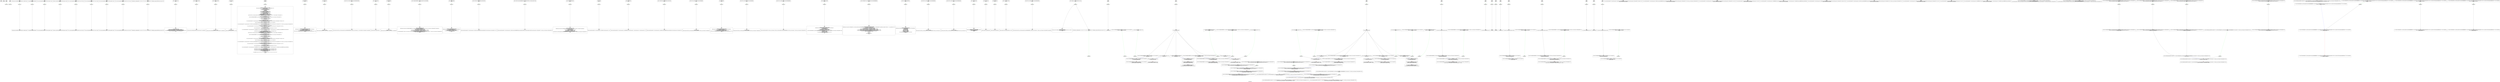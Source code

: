 digraph "constraint_graph" {
	label="constraint_graph";

	Node0x21646a0 [shape=record,label="{0\n\<global\>\ni8* null\n\n}"];
	Node0x21642f0 [shape=record,label="{1\n\<global\>\ni8* undef\n\n}"];
	Node0x21811c0 [shape=record,label="{2\n\<global\>\nOffset:0\n\n}"];
	Node0x21811c0 -> Node0x2172e30[color=green];
	Node0x2172e30 [shape=record,label="{3\nanonymous ptr\n}"];
	Node0x217e120 [shape=record,label="{4\n\<global\>\nOffset:0\n\n}"];
	Node0x217e120 -> Node0x2172610[color=green];
	Node0x2172610 [shape=record,label="{5\nanonymous ptr\n}"];
	Node0x21721e0 [shape=record,label="{6\n\<global\>\n@_ZStL8__ioinit = internal global %\"class.std::ios_base::Init\" zeroinitializer, align 1\nOffset:0\n\n}"];
	Node0x21721e0 -> Node0x2172390[color=green];
	Node0x2172390 [shape=record,label="{7\nanonymous ptr\n}"];
	Node0x2172390 -> Node0x2163a20;
	Node0x2163a20 [shape=record,label="{8\n\<global\>\n@_ZStL8__ioinit = internal global %\"class.std::ios_base::Init\" zeroinitializer, align 1\n\n}"];
	Node0x2186370 [shape=record,label="{9\n\<global\>\n@__dso_handle = external hidden global i8\nOffset:0\n\n}"];
	Node0x2186370 -> Node0x2186520[color=green];
	Node0x2186520 [shape=record,label="{10\nanonymous ptr\n}"];
	Node0x2186520 -> Node0x2186b00;
	Node0x2186b00 [shape=record,label="{11\n\<global\>\n@__dso_handle = external hidden global i8\n\n}"];
	Node0x21880f0 [shape=record,label="{12\n\<global\>\n@.str = private unnamed_addr constant [17 x i8] c\"The Great Gatsby\\00\", align 1\nOffset:0\n\n}"];
	Node0x21880f0 -> Node0x21882a0[color=green];
	Node0x21882a0 [shape=record,label="{13\nanonymous ptr\n}"];
	Node0x21882a0 -> Node0x2188880;
	Node0x2188880 [shape=record,label="{14\n\<global\>\n@.str = private unnamed_addr constant [17 x i8] c\"The Great Gatsby\\00\", align 1\n\n}"];
	Node0x2188e60 [shape=record,label="{15\n\<global\>\n@_ZSt4cout = external dso_local global %\"class.std::basic_ostream\", align 8\nOffset:0\n\n}"];
	Node0x2188e60 -> Node0x2189010[color=green];
	Node0x2189010 [shape=record,label="{16\nanonymous ptr\n}"];
	Node0x2189010 -> Node0x218a270;
	Node0x218a270 [shape=record,label="{17\n\<global\>\n@_ZSt4cout = external dso_local global %\"class.std::basic_ostream\", align 8\n\n}"];
	Node0x218a850 [shape=record,label="{18\n\<global\>\n@.str.1 = private unnamed_addr constant [18 x i8] c\"Book 1: Title = \\22\\00\", align 1\nOffset:0\n\n}"];
	Node0x218a850 -> Node0x218aa00[color=green];
	Node0x218aa00 [shape=record,label="{19\nanonymous ptr\n}"];
	Node0x218aa00 -> Node0x218afe0;
	Node0x218afe0 [shape=record,label="{20\n\<global\>\n@.str.1 = private unnamed_addr constant [18 x i8] c\"Book 1: Title = \\22\\00\", align 1\n\n}"];
	Node0x218b5c0 [shape=record,label="{21\n\<global\>\n@.str.2 = private unnamed_addr constant [9 x i8] c\"\\22, ID = \\00\", align 1\nOffset:0\n\n}"];
	Node0x218b5c0 -> Node0x218b770[color=green];
	Node0x218b770 [shape=record,label="{22\nanonymous ptr\n}"];
	Node0x218b770 -> Node0x218bd50;
	Node0x218bd50 [shape=record,label="{23\n\<global\>\n@.str.2 = private unnamed_addr constant [9 x i8] c\"\\22, ID = \\00\", align 1\n\n}"];
	Node0x218c330 [shape=record,label="{24\n\<global\>\n@.str.3 = private unnamed_addr constant [17 x i8] c\"Pointer Analysis\\00\", align 1\nOffset:0\n\n}"];
	Node0x218c330 -> Node0x218c4e0[color=green];
	Node0x218c4e0 [shape=record,label="{25\nanonymous ptr\n}"];
	Node0x218c4e0 -> Node0x218cac0;
	Node0x218cac0 [shape=record,label="{26\n\<global\>\n@.str.3 = private unnamed_addr constant [17 x i8] c\"Pointer Analysis\\00\", align 1\n\n}"];
	Node0x218d0a0 [shape=record,label="{27\n\<global\>\n@.str.4 = private unnamed_addr constant [18 x i8] c\"Book 2: Title = \\22\\00\", align 1\nOffset:0\n\n}"];
	Node0x218d0a0 -> Node0x218d250[color=green];
	Node0x218d250 [shape=record,label="{28\nanonymous ptr\n}"];
	Node0x218d250 -> Node0x218d830;
	Node0x218d830 [shape=record,label="{29\n\<global\>\n@.str.4 = private unnamed_addr constant [18 x i8] c\"Book 2: Title = \\22\\00\", align 1\n\n}"];
	Node0x218de10 [shape=record,label="{30\n\<global\>\n@llvm.global_ctors = appending global [1 x \{ i32, void ()*, i8* \}] [\{ i32, void ()*, i8* \} \{ i32 65535, void ()* @_GLOBAL__sub_I_zipper_directflow_library_struct.cpp, i8* null \}]\nOffset:0\n\n}"];
	Node0x218de10 -> Node0x218dfc0[color=green];
	Node0x218dfc0 [shape=record,label="{31\nanonymous ptr\n}"];
	Node0x218dfc0 -> Node0x218e840;
	Node0x218e840 [shape=record,label="{32\n\<global\>\n@llvm.global_ctors = appending global [1 x \{ i32, void ()*, i8* \}] [\{ i32, void ()*, i8* \} \{ i32 65535, void ()* @_GLOBAL__sub_I_zipper_directflow_library_struct.cpp, i8* null \}]\n\n}"];
	Node0x2185980 [shape=record,label="{33\n\<global\>__cxx_global_var_init\nOffset:0\n\n}"];
	Node0x2185980 -> Node0x2185b30[color=green];
	Node0x2185b30 [shape=record,label="{34\nanonymous ptr\n}"];
	Node0x2185b30 -> Node0x2191310;
	Node0x2191310 [shape=record,label="{35\n\<global\>\n\n; Function Attrs: noinline uwtable\ndefine internal void @__cxx_global_var_init() #0 section \".text.startup\" \{\n  call void @_ZNSt8ios_base4InitC1Ev(%\"class.std::ios_base::Init\"* @_ZStL8__ioinit)\n  %1 = bitcast void (%\"class.std::ios_base::Init\"*)* @_ZNSt8ios_base4InitD1Ev to void (i8*)*\n  %2 = getelementptr inbounds %\"class.std::ios_base::Init\", %\"class.std::ios_base::Init\"* @_ZStL8__ioinit, i32 0, i32 0\n  %3 = call i32 @__cxa_atexit(void (i8*)* %1, i8* %2, i8* @__dso_handle) #3\n  ret void\n\}\n\n\n}"];
	Node0x21918f0 [shape=record,label="{36\n\<global\>_ZNSt8ios_base4InitC1Ev\nOffset:0\n\n}"];
	Node0x21918f0 -> Node0x2191aa0[color=green];
	Node0x2191aa0 [shape=record,label="{37\nanonymous ptr\n}"];
	Node0x2191aa0 -> Node0x2192080;
	Node0x2192080 [shape=record,label="{38\n\<global\>\n\ndeclare dso_local void @_ZNSt8ios_base4InitC1Ev(%\"class.std::ios_base::Init\"*) unnamed_addr #1\n\n\n}"];
	Node0x2192660 [shape=record,label="{39\n\<global\>_ZNSt8ios_base4InitD1Ev\nOffset:0\n\n}"];
	Node0x2192660 -> Node0x2192810[color=green];
	Node0x2192810 [shape=record,label="{40\nanonymous ptr\n}"];
	Node0x2192810 -> Node0x2192df0;
	Node0x2192df0 [shape=record,label="{41\n\<global\>\n\n; Function Attrs: nounwind\ndeclare dso_local void @_ZNSt8ios_base4InitD1Ev(%\"class.std::ios_base::Init\"*) unnamed_addr #2\n\n\n}"];
	Node0x21933d0 [shape=record,label="{42\n\<global\>__cxa_atexit\nOffset:0\n\n}"];
	Node0x21933d0 -> Node0x2193580[color=green];
	Node0x2193580 [shape=record,label="{43\nanonymous ptr\n}"];
	Node0x2193580 -> Node0x2193b60;
	Node0x2193b60 [shape=record,label="{44\n\<global\>\n\n; Function Attrs: nounwind\ndeclare dso_local i32 @__cxa_atexit(void (i8*)*, i8*, i8*) #3\n\n\n}"];
	Node0x2194140 [shape=record,label="{45\n\<global\>main\nOffset:0\n\n}"];
	Node0x2194140 -> Node0x21942f0[color=green];
	Node0x21942f0 [shape=record,label="{46\nanonymous ptr\n}"];
	Node0x21942f0 -> Node0x21948d0;
	Node0x21948d0 [shape=record,label="{47\n\<global\>\n\n; Function Attrs: noinline norecurse optnone uwtable\ndefine dso_local i32 @main() #4 personality i8* bitcast (i32 (...)* @__gxx_personality_v0 to i8*) \{\n  %1 = alloca i32, align 4\n  %2 = alloca %struct.Book, align 8\n  %3 = alloca %\"class.std::__cxx11::basic_string\", align 8\n  %4 = alloca %\"class.std::allocator\", align 1\n  %5 = alloca i8*\n  %6 = alloca i32\n  %7 = alloca i32, align 4\n  %8 = alloca %\"class.std::__cxx11::basic_string\", align 8\n  %9 = alloca %struct.Book, align 8\n  %10 = alloca %\"class.std::__cxx11::basic_string\", align 8\n  %11 = alloca %\"class.std::allocator\", align 1\n  %12 = alloca i32, align 4\n  %13 = alloca %\"class.std::__cxx11::basic_string\", align 8\n  store i32 0, i32* %1, align 4\n  call void @_ZN4BookC2Ev(%struct.Book* %2) #3\n  call void @_ZNSaIcEC1Ev(%\"class.std::allocator\"* %4) #3\n  %14 = getelementptr inbounds [17 x i8], [17 x i8]* @.str, i64 0, i64 0\n  invoke void @_ZNSt7__cxx1112basic_stringIcSt11char_traitsIcESaIcEEC1EPKcRKS3_(%\"class.std::__cxx11::basic_string\"* %3, i8* %14, %\"class.std::allocator\"* dereferenceable(1) %4)\n          to label %15 unwind label %aser.unreachable\n\n15:                                               ; preds = %0\n  call void @_ZNSaIcED1Ev(%\"class.std::allocator\"* %4) #3\n  invoke void @_ZN4Book8setTitleERKNSt7__cxx1112basic_stringIcSt11char_traitsIcESaIcEEE(%struct.Book* %2, %\"class.std::__cxx11::basic_string\"* dereferenceable(32) %3)\n          to label %16 unwind label %aser.unreachable\n\n16:                                               ; preds = %15\n  %17 = invoke i32 @_ZNK4Book5getIDEv(%struct.Book* %2)\n          to label %18 unwind label %aser.unreachable\n\n18:                                               ; preds = %16\n  store i32 %17, i32* %7, align 4\n  %19 = getelementptr inbounds [18 x i8], [18 x i8]* @.str.1, i64 0, i64 0\n  %20 = invoke dereferenceable(272) %\"class.std::basic_ostream\"* @_ZStlsISt11char_traitsIcEERSt13basic_ostreamIcT_ES5_PKc(%\"class.std::basic_ostream\"* dereferenceable(272) @_ZSt4cout, i8* %19)\n          to label %21 unwind label %aser.unreachable\n\n21:                                               ; preds = %18\n  invoke void @_ZNK4Book8getTitleB5cxx11Ev(%\"class.std::__cxx11::basic_string\"* sret %8, %struct.Book* %2)\n          to label %22 unwind label %aser.unreachable\n\n22:                                               ; preds = %21\n  %23 = invoke dereferenceable(272) %\"class.std::basic_ostream\"* @_ZStlsIcSt11char_traitsIcESaIcEERSt13basic_ostreamIT_T0_ES7_RKNSt7__cxx1112basic_stringIS4_S5_T1_EE(%\"class.std::basic_ostream\"* dereferenceable(272) %20, %\"class.std::__cxx11::basic_string\"* dereferenceable(32) %8)\n          to label %24 unwind label %aser.unreachable\n\n24:                                               ; preds = %22\n  %25 = getelementptr inbounds [9 x i8], [9 x i8]* @.str.2, i64 0, i64 0\n  %26 = invoke dereferenceable(272) %\"class.std::basic_ostream\"* @_ZStlsISt11char_traitsIcEERSt13basic_ostreamIcT_ES5_PKc(%\"class.std::basic_ostream\"* dereferenceable(272) %23, i8* %25)\n          to label %27 unwind label %aser.unreachable\n\n27:                                               ; preds = %24\n  %28 = load i32, i32* %7, align 4\n  %29 = invoke dereferenceable(272) %\"class.std::basic_ostream\"* @_ZNSolsEi(%\"class.std::basic_ostream\"* %26, i32 %28)\n          to label %30 unwind label %aser.unreachable\n\n30:                                               ; preds = %27\n  %31 = invoke dereferenceable(272) %\"class.std::basic_ostream\"* @_ZNSolsEPFRSoS_E(%\"class.std::basic_ostream\"* %29, %\"class.std::basic_ostream\"* (%\"class.std::basic_ostream\"*)* @_ZSt4endlIcSt11char_traitsIcEERSt13basic_ostreamIT_T0_ES6_)\n          to label %32 unwind label %aser.unreachable\n\n32:                                               ; preds = %30\n  call void @_ZNSt7__cxx1112basic_stringIcSt11char_traitsIcESaIcEED1Ev(%\"class.std::__cxx11::basic_string\"* %8) #3\n  call void @_ZN4BookC2Ev(%struct.Book* %9) #3\n  call void @_ZNSaIcEC1Ev(%\"class.std::allocator\"* %11) #3\n  %33 = getelementptr inbounds [17 x i8], [17 x i8]* @.str.3, i64 0, i64 0\n  invoke void @_ZNSt7__cxx1112basic_stringIcSt11char_traitsIcESaIcEEC1EPKcRKS3_(%\"class.std::__cxx11::basic_string\"* %10, i8* %33, %\"class.std::allocator\"* dereferenceable(1) %11)\n          to label %34 unwind label %aser.unreachable\n\n34:                                               ; preds = %32\n  call void @_ZNSaIcED1Ev(%\"class.std::allocator\"* %11) #3\n  invoke void @_ZN4Book8setTitleERKNSt7__cxx1112basic_stringIcSt11char_traitsIcESaIcEEE(%struct.Book* %9, %\"class.std::__cxx11::basic_string\"* dereferenceable(32) %10)\n          to label %35 unwind label %aser.unreachable\n\n35:                                               ; preds = %34\n  %36 = invoke i32 @_ZNK4Book5getIDEv(%struct.Book* %9)\n          to label %37 unwind label %aser.unreachable\n\n37:                                               ; preds = %35\n  store i32 %36, i32* %12, align 4\n  %38 = getelementptr inbounds [18 x i8], [18 x i8]* @.str.4, i64 0, i64 0\n  %39 = invoke dereferenceable(272) %\"class.std::basic_ostream\"* @_ZStlsISt11char_traitsIcEERSt13basic_ostreamIcT_ES5_PKc(%\"class.std::basic_ostream\"* dereferenceable(272) @_ZSt4cout, i8* %38)\n          to label %40 unwind label %aser.unreachable\n\n40:                                               ; preds = %37\n  invoke void @_ZNK4Book8getTitleB5cxx11Ev(%\"class.std::__cxx11::basic_string\"* sret %13, %struct.Book* %9)\n          to label %41 unwind label %aser.unreachable\n\n41:                                               ; preds = %40\n  %42 = invoke dereferenceable(272) %\"class.std::basic_ostream\"* @_ZStlsIcSt11char_traitsIcESaIcEERSt13basic_ostreamIT_T0_ES7_RKNSt7__cxx1112basic_stringIS4_S5_T1_EE(%\"class.std::basic_ostream\"* dereferenceable(272) %39, %\"class.std::__cxx11::basic_string\"* dereferenceable(32) %13)\n          to label %43 unwind label %aser.unreachable\n\n43:                                               ; preds = %41\n  %44 = getelementptr inbounds [9 x i8], [9 x i8]* @.str.2, i64 0, i64 0\n  %45 = invoke dereferenceable(272) %\"class.std::basic_ostream\"* @_ZStlsISt11char_traitsIcEERSt13basic_ostreamIcT_ES5_PKc(%\"class.std::basic_ostream\"* dereferenceable(272) %42, i8* %44)\n          to label %46 unwind label %aser.unreachable\n\n46:                                               ; preds = %43\n  %47 = load i32, i32* %12, align 4\n  %48 = invoke dereferenceable(272) %\"class.std::basic_ostream\"* @_ZNSolsEi(%\"class.std::basic_ostream\"* %45, i32 %47)\n          to label %49 unwind label %aser.unreachable\n\n49:                                               ; preds = %46\n  %50 = invoke dereferenceable(272) %\"class.std::basic_ostream\"* @_ZNSolsEPFRSoS_E(%\"class.std::basic_ostream\"* %48, %\"class.std::basic_ostream\"* (%\"class.std::basic_ostream\"*)* @_ZSt4endlIcSt11char_traitsIcEERSt13basic_ostreamIT_T0_ES6_)\n          to label %51 unwind label %aser.unreachable\n\n51:                                               ; preds = %49\n  call void @_ZNSt7__cxx1112basic_stringIcSt11char_traitsIcESaIcEED1Ev(%\"class.std::__cxx11::basic_string\"* %13) #3\n  store i32 0, i32* %1, align 4\n  call void @_ZNSt7__cxx1112basic_stringIcSt11char_traitsIcESaIcEED1Ev(%\"class.std::__cxx11::basic_string\"* %10) #3\n  call void @_ZN4BookD2Ev(%struct.Book* %9) #3\n  call void @_ZNSt7__cxx1112basic_stringIcSt11char_traitsIcESaIcEED1Ev(%\"class.std::__cxx11::basic_string\"* %3) #3\n  call void @_ZN4BookD2Ev(%struct.Book* %2) #3\n  %52 = load i32, i32* %1, align 4\n  ret i32 %52\n\naser.unreachable:                                 ; preds = %49, %46, %43, %41, %40, %37, %35, %34, %32, %30, %27, %24, %22, %21, %18, %16, %15, %0\n  unreachable\n\}\n\n\n}"];
	Node0x2194eb0 [shape=record,label="{48\n\<global\>_ZN4BookC2Ev\nOffset:0\n\n}"];
	Node0x2194eb0 -> Node0x2195060[color=green];
	Node0x2195060 [shape=record,label="{49\nanonymous ptr\n}"];
	Node0x2195060 -> Node0x2195640;
	Node0x2195640 [shape=record,label="{50\n\<global\>\n\n; Function Attrs: noinline nounwind optnone uwtable\ndefine linkonce_odr dso_local void @_ZN4BookC2Ev(%struct.Book*) unnamed_addr #5 comdat align 2 \{\n  %2 = alloca %struct.Book*, align 8\n  store %struct.Book* %0, %struct.Book** %2, align 8\n  %3 = load %struct.Book*, %struct.Book** %2, align 8\n  %4 = getelementptr inbounds %struct.Book, %struct.Book* %3, i32 0, i32 0\n  call void @_ZNSt7__cxx1112basic_stringIcSt11char_traitsIcESaIcEEC1Ev(%\"class.std::__cxx11::basic_string\"* %4) #3\n  ret void\n\}\n\n\n}"];
	Node0x2195c20 [shape=record,label="{51\n\<global\>_ZNSaIcEC1Ev\nOffset:0\n\n}"];
	Node0x2195c20 -> Node0x2195dd0[color=green];
	Node0x2195dd0 [shape=record,label="{52\nanonymous ptr\n}"];
	Node0x2195dd0 -> Node0x21963b0;
	Node0x21963b0 [shape=record,label="{53\n\<global\>\n\n; Function Attrs: nounwind\ndeclare dso_local void @_ZNSaIcEC1Ev(%\"class.std::allocator\"*) unnamed_addr #2\n\n\n}"];
	Node0x2196990 [shape=record,label="{54\n\<global\>_ZNSt7__cxx1112basic_stringIcSt11char_traitsIcESaIcEEC1EPKcRKS3_\nOffset:0\n\n}"];
	Node0x2196990 -> Node0x2196b40[color=green];
	Node0x2196b40 [shape=record,label="{55\nanonymous ptr\n}"];
	Node0x2196b40 -> Node0x21973c0;
	Node0x21973c0 [shape=record,label="{56\n\<global\>\n\ndeclare dso_local void @_ZNSt7__cxx1112basic_stringIcSt11char_traitsIcESaIcEEC1EPKcRKS3_(%\"class.std::__cxx11::basic_string\"*, i8*, %\"class.std::allocator\"* dereferenceable(1)) unnamed_addr #1\n\n\n}"];
	Node0x21979a0 [shape=record,label="{57\n\<global\>__gxx_personality_v0\nOffset:0\n\n}"];
	Node0x21979a0 -> Node0x2197b50[color=green];
	Node0x2197b50 [shape=record,label="{58\nanonymous ptr\n}"];
	Node0x2197b50 -> Node0x21983d0;
	Node0x21983d0 [shape=record,label="{59\n\<global\>\n\ndeclare dso_local i32 @__gxx_personality_v0(...)\n\n\n}"];
	Node0x21989b0 [shape=record,label="{60\n\<global\>_ZNSaIcED1Ev\nOffset:0\n\n}"];
	Node0x21989b0 -> Node0x2198b60[color=green];
	Node0x2198b60 [shape=record,label="{61\nanonymous ptr\n}"];
	Node0x2198b60 -> Node0x21993e0;
	Node0x21993e0 [shape=record,label="{62\n\<global\>\n\n; Function Attrs: nounwind\ndeclare dso_local void @_ZNSaIcED1Ev(%\"class.std::allocator\"*) unnamed_addr #2\n\n\n}"];
	Node0x21999c0 [shape=record,label="{63\n\<global\>_ZN4Book8setTitleERKNSt7__cxx1112basic_stringIcSt11char_traitsIcESaIcEEE\nOffset:0\n\n}"];
	Node0x21999c0 -> Node0x2199b70[color=green];
	Node0x2199b70 [shape=record,label="{64\nanonymous ptr\n}"];
	Node0x2199b70 -> Node0x2171ee0;
	Node0x2171ee0 [shape=record,label="{65\n\<global\>\n\n; Function Attrs: noinline optnone uwtable\ndefine linkonce_odr dso_local void @_ZN4Book8setTitleERKNSt7__cxx1112basic_stringIcSt11char_traitsIcESaIcEEE(%struct.Book*, %\"class.std::__cxx11::basic_string\"* dereferenceable(32)) #6 comdat align 2 \{\n  %3 = alloca %struct.Book*, align 8\n  %4 = alloca %\"class.std::__cxx11::basic_string\"*, align 8\n  store %struct.Book* %0, %struct.Book** %3, align 8\n  store %\"class.std::__cxx11::basic_string\"* %1, %\"class.std::__cxx11::basic_string\"** %4, align 8\n  %5 = load %struct.Book*, %struct.Book** %3, align 8\n  %6 = load %\"class.std::__cxx11::basic_string\"*, %\"class.std::__cxx11::basic_string\"** %4, align 8\n  %7 = getelementptr inbounds %struct.Book, %struct.Book* %5, i32 0, i32 0\n  %8 = call dereferenceable(32) %\"class.std::__cxx11::basic_string\"* @_ZNSt7__cxx1112basic_stringIcSt11char_traitsIcESaIcEEaSERKS4_(%\"class.std::__cxx11::basic_string\"* %7, %\"class.std::__cxx11::basic_string\"* dereferenceable(32) %6)\n  call void @_ZN4Book10generateIDEv(%struct.Book* %5)\n  ret void\n\}\n\n\n}"];
	Node0x2199140 [shape=record,label="{66\n\<global\>_ZNK4Book5getIDEv\nOffset:0\n\n}"];
	Node0x2199140 -> Node0x217f810[color=green];
	Node0x217f810 [shape=record,label="{67\nanonymous ptr\n}"];
	Node0x217f810 -> Node0x218f060;
	Node0x218f060 [shape=record,label="{68\n\<global\>\n\n; Function Attrs: noinline nounwind optnone uwtable\ndefine linkonce_odr dso_local i32 @_ZNK4Book5getIDEv(%struct.Book*) #5 comdat align 2 \{\n  %2 = alloca %struct.Book*, align 8\n  store %struct.Book* %0, %struct.Book** %2, align 8\n  %3 = load %struct.Book*, %struct.Book** %2, align 8\n  %4 = getelementptr inbounds %struct.Book, %struct.Book* %3, i32 0, i32 1\n  %5 = load i32, i32* %4, align 8\n  ret i32 %5\n\}\n\n\n}"];
	Node0x2189a00 [shape=record,label="{69\n\<global\>_ZStlsISt11char_traitsIcEERSt13basic_ostreamIcT_ES5_PKc\nOffset:0\n\n}"];
	Node0x2189a00 -> Node0x2189bb0[color=green];
	Node0x2189bb0 [shape=record,label="{70\nanonymous ptr\n}"];
	Node0x2189bb0 -> Node0x21908c0;
	Node0x21908c0 [shape=record,label="{71\n\<global\>\n\ndeclare dso_local dereferenceable(272) %\"class.std::basic_ostream\"* @_ZStlsISt11char_traitsIcEERSt13basic_ostreamIcT_ES5_PKc(%\"class.std::basic_ostream\"* dereferenceable(272), i8*) #1\n\n\n}"];
	Node0x2190ea0 [shape=record,label="{72\n\<global\>_ZStlsIcSt11char_traitsIcESaIcEERSt13basic_ostreamIT_T0_ES7_RKNSt7__cxx1112basic_stringIS4_S5_T1_EE\nOffset:0\n\n}"];
	Node0x2190ea0 -> Node0x218f220[color=green];
	Node0x218f220 [shape=record,label="{73\nanonymous ptr\n}"];
	Node0x218f220 -> Node0x219e880;
	Node0x219e880 [shape=record,label="{74\n\<global\>\n\ndeclare dso_local dereferenceable(272) %\"class.std::basic_ostream\"* @_ZStlsIcSt11char_traitsIcESaIcEERSt13basic_ostreamIT_T0_ES7_RKNSt7__cxx1112basic_stringIS4_S5_T1_EE(%\"class.std::basic_ostream\"* dereferenceable(272), %\"class.std::__cxx11::basic_string\"* dereferenceable(32)) #1\n\n\n}"];
	Node0x219ee60 [shape=record,label="{75\n\<global\>_ZNK4Book8getTitleB5cxx11Ev\nOffset:0\n\n}"];
	Node0x219ee60 -> Node0x219f010[color=green];
	Node0x219f010 [shape=record,label="{76\nanonymous ptr\n}"];
	Node0x219f010 -> Node0x219f5f0;
	Node0x219f5f0 [shape=record,label="{77\n\<global\>\n\n; Function Attrs: noinline optnone uwtable\ndefine linkonce_odr dso_local void @_ZNK4Book8getTitleB5cxx11Ev(%\"class.std::__cxx11::basic_string\"* noalias sret, %struct.Book*) #6 comdat align 2 \{\n  %3 = alloca i8*, align 8\n  %4 = alloca %struct.Book*, align 8\n  %5 = bitcast %\"class.std::__cxx11::basic_string\"* %0 to i8*\n  store i8* %5, i8** %3, align 8\n  store %struct.Book* %1, %struct.Book** %4, align 8\n  %6 = load %struct.Book*, %struct.Book** %4, align 8\n  %7 = getelementptr inbounds %struct.Book, %struct.Book* %6, i32 0, i32 0\n  call void @_ZNSt7__cxx1112basic_stringIcSt11char_traitsIcESaIcEEC1ERKS4_(%\"class.std::__cxx11::basic_string\"* %0, %\"class.std::__cxx11::basic_string\"* dereferenceable(32) %7)\n  ret void\n\}\n\n\n}"];
	Node0x219fbd0 [shape=record,label="{78\n\<global\>_ZNSolsEi\nOffset:0\n\n}"];
	Node0x219fbd0 -> Node0x219fd80[color=green];
	Node0x219fd80 [shape=record,label="{79\nanonymous ptr\n}"];
	Node0x219fd80 -> Node0x21a0360;
	Node0x21a0360 [shape=record,label="{80\n\<global\>\n\ndeclare dso_local dereferenceable(272) %\"class.std::basic_ostream\"* @_ZNSolsEi(%\"class.std::basic_ostream\"*, i32) #1\n\n\n}"];
	Node0x21a0940 [shape=record,label="{81\n\<global\>_ZNSolsEPFRSoS_E\nOffset:0\n\n}"];
	Node0x21a0940 -> Node0x21a0af0[color=green];
	Node0x21a0af0 [shape=record,label="{82\nanonymous ptr\n}"];
	Node0x21a0af0 -> Node0x21a10d0;
	Node0x21a10d0 [shape=record,label="{83\n\<global\>\n\ndeclare dso_local dereferenceable(272) %\"class.std::basic_ostream\"* @_ZNSolsEPFRSoS_E(%\"class.std::basic_ostream\"*, %\"class.std::basic_ostream\"* (%\"class.std::basic_ostream\"*)*) #1\n\n\n}"];
	Node0x21a16b0 [shape=record,label="{84\n\<global\>_ZSt4endlIcSt11char_traitsIcEERSt13basic_ostreamIT_T0_ES6_\nOffset:0\n\n}"];
	Node0x21a16b0 -> Node0x21a1860[color=green];
	Node0x21a1860 [shape=record,label="{85\nanonymous ptr\n}"];
	Node0x21a1860 -> Node0x21a20e0;
	Node0x21a20e0 [shape=record,label="{86\n\<global\>\n\ndeclare dso_local dereferenceable(272) %\"class.std::basic_ostream\"* @_ZSt4endlIcSt11char_traitsIcEERSt13basic_ostreamIT_T0_ES6_(%\"class.std::basic_ostream\"* dereferenceable(272)) #1\n\n\n}"];
	Node0x21a26c0 [shape=record,label="{87\n\<global\>_ZNSt7__cxx1112basic_stringIcSt11char_traitsIcESaIcEED1Ev\nOffset:0\n\n}"];
	Node0x21a26c0 -> Node0x21a2870[color=green];
	Node0x21a2870 [shape=record,label="{88\nanonymous ptr\n}"];
	Node0x21a2870 -> Node0x21a32d0;
	Node0x21a32d0 [shape=record,label="{89\n\<global\>\n\n; Function Attrs: nounwind\ndeclare dso_local void @_ZNSt7__cxx1112basic_stringIcSt11char_traitsIcESaIcEED1Ev(%\"class.std::__cxx11::basic_string\"*) unnamed_addr #2\n\n\n}"];
	Node0x21a38b0 [shape=record,label="{90\n\<global\>_ZN4BookD2Ev\nOffset:0\n\n}"];
	Node0x21a38b0 -> Node0x21a3a60[color=green];
	Node0x21a3a60 [shape=record,label="{91\nanonymous ptr\n}"];
	Node0x21a3a60 -> Node0x21a42e0;
	Node0x21a42e0 [shape=record,label="{92\n\<global\>\n\n; Function Attrs: noinline nounwind optnone uwtable\ndefine linkonce_odr dso_local void @_ZN4BookD2Ev(%struct.Book*) unnamed_addr #5 comdat align 2 \{\n  %2 = alloca %struct.Book*, align 8\n  store %struct.Book* %0, %struct.Book** %2, align 8\n  %3 = load %struct.Book*, %struct.Book** %2, align 8\n  %4 = getelementptr inbounds %struct.Book, %struct.Book* %3, i32 0, i32 0\n  call void @_ZNSt7__cxx1112basic_stringIcSt11char_traitsIcESaIcEED1Ev(%\"class.std::__cxx11::basic_string\"* %4) #3\n  ret void\n\}\n\n\n}"];
	Node0x21a48c0 [shape=record,label="{93\n\<global\>_ZNSt7__cxx1112basic_stringIcSt11char_traitsIcESaIcEEC1Ev\nOffset:0\n\n}"];
	Node0x21a48c0 -> Node0x21a4a70[color=green];
	Node0x21a4a70 [shape=record,label="{94\nanonymous ptr\n}"];
	Node0x21a4a70 -> Node0x21a52f0;
	Node0x21a52f0 [shape=record,label="{95\n\<global\>\n\n; Function Attrs: nounwind\ndeclare dso_local void @_ZNSt7__cxx1112basic_stringIcSt11char_traitsIcESaIcEEC1Ev(%\"class.std::__cxx11::basic_string\"*) unnamed_addr #2\n\n\n}"];
	Node0x21a58d0 [shape=record,label="{96\n\<global\>_ZNSt7__cxx1112basic_stringIcSt11char_traitsIcESaIcEEaSERKS4_\nOffset:0\n\n}"];
	Node0x21a58d0 -> Node0x21a5a80[color=green];
	Node0x21a5a80 [shape=record,label="{97\nanonymous ptr\n}"];
	Node0x21a5a80 -> Node0x21a6300;
	Node0x21a6300 [shape=record,label="{98\n\<global\>\n\ndeclare dso_local dereferenceable(32) %\"class.std::__cxx11::basic_string\"* @_ZNSt7__cxx1112basic_stringIcSt11char_traitsIcESaIcEEaSERKS4_(%\"class.std::__cxx11::basic_string\"*, %\"class.std::__cxx11::basic_string\"* dereferenceable(32)) #1\n\n\n}"];
	Node0x21a68e0 [shape=record,label="{99\n\<global\>_ZN4Book10generateIDEv\nOffset:0\n\n}"];
	Node0x21a68e0 -> Node0x21a6a90[color=green];
	Node0x21a6a90 [shape=record,label="{100\nanonymous ptr\n}"];
	Node0x21a6a90 -> Node0x21a7310;
	Node0x21a7310 [shape=record,label="{101\n\<global\>\n\n; Function Attrs: noinline nounwind optnone uwtable\ndefine linkonce_odr dso_local void @_ZN4Book10generateIDEv(%struct.Book*) #5 comdat align 2 \{\n  %2 = alloca %struct.Book*, align 8\n  %3 = alloca i32, align 4\n  %4 = alloca %\"struct.std::hash\", align 1\n  store %struct.Book* %0, %struct.Book** %2, align 8\n  %5 = load %struct.Book*, %struct.Book** %2, align 8\n  %6 = getelementptr inbounds %struct.Book, %struct.Book* %5, i32 0, i32 0\n  %7 = call i64 @_ZNKSt4hashINSt7__cxx1112basic_stringIcSt11char_traitsIcESaIcEEEEclERKS5_(%\"struct.std::hash\"* %4, %\"class.std::__cxx11::basic_string\"* dereferenceable(32) %6) #3\n  %8 = trunc i64 %7 to i32\n  store i32 %8, i32* %3, align 4\n  %9 = load i32, i32* %3, align 4\n  %10 = getelementptr inbounds %struct.Book, %struct.Book* %5, i32 0, i32 1\n  store i32 %9, i32* %10, align 8\n  ret void\n\}\n\n\n}"];
	Node0x21a78f0 [shape=record,label="{102\n\<global\>_ZNKSt4hashINSt7__cxx1112basic_stringIcSt11char_traitsIcESaIcEEEEclERKS5_\nOffset:0\n\n}"];
	Node0x21a78f0 -> Node0x21a7aa0[color=green];
	Node0x21a7aa0 [shape=record,label="{103\nanonymous ptr\n}"];
	Node0x21a7aa0 -> Node0x21a8320;
	Node0x21a8320 [shape=record,label="{104\n\<global\>\n\n; Function Attrs: noinline nounwind optnone uwtable\ndefine linkonce_odr dso_local i64 @_ZNKSt4hashINSt7__cxx1112basic_stringIcSt11char_traitsIcESaIcEEEEclERKS5_(%\"struct.std::hash\"*, %\"class.std::__cxx11::basic_string\"* dereferenceable(32)) #5 comdat align 2 personality i8* bitcast (i32 (...)* @__gxx_personality_v0 to i8*) \{\n  %3 = alloca %\"struct.std::hash\"*, align 8\n  %4 = alloca %\"class.std::__cxx11::basic_string\"*, align 8\n  store %\"struct.std::hash\"* %0, %\"struct.std::hash\"** %3, align 8\n  store %\"class.std::__cxx11::basic_string\"* %1, %\"class.std::__cxx11::basic_string\"** %4, align 8\n  %5 = load %\"struct.std::hash\"*, %\"struct.std::hash\"** %3, align 8\n  %6 = load %\"class.std::__cxx11::basic_string\"*, %\"class.std::__cxx11::basic_string\"** %4, align 8\n  %7 = call i8* @_ZNKSt7__cxx1112basic_stringIcSt11char_traitsIcESaIcEE4dataEv(%\"class.std::__cxx11::basic_string\"* %6) #3\n  %8 = load %\"class.std::__cxx11::basic_string\"*, %\"class.std::__cxx11::basic_string\"** %4, align 8\n  %9 = call i64 @_ZNKSt7__cxx1112basic_stringIcSt11char_traitsIcESaIcEE6lengthEv(%\"class.std::__cxx11::basic_string\"* %8) #3\n  %10 = invoke i64 @_ZNSt10_Hash_impl4hashEPKvmm(i8* %7, i64 %9, i64 3339675911)\n          to label %11 unwind label %aser.unreachable\n\n11:                                               ; preds = %2\n  ret i64 %10\n\naser.unreachable:                                 ; preds = %2\n  unreachable\n\}\n\n\n}"];
	Node0x21a8900 [shape=record,label="{105\n\<global\>_ZNSt10_Hash_impl4hashEPKvmm\nOffset:0\n\n}"];
	Node0x21a8900 -> Node0x21a8ab0[color=green];
	Node0x21a8ab0 [shape=record,label="{106\nanonymous ptr\n}"];
	Node0x21a8ab0 -> Node0x21a9330;
	Node0x21a9330 [shape=record,label="{107\n\<global\>\n\n; Function Attrs: noinline optnone uwtable\ndefine linkonce_odr dso_local i64 @_ZNSt10_Hash_impl4hashEPKvmm(i8*, i64, i64) #6 comdat align 2 \{\n  %4 = alloca i8*, align 8\n  %5 = alloca i64, align 8\n  %6 = alloca i64, align 8\n  store i8* %0, i8** %4, align 8\n  store i64 %1, i64* %5, align 8\n  store i64 %2, i64* %6, align 8\n  %7 = load i8*, i8** %4, align 8\n  %8 = load i64, i64* %5, align 8\n  %9 = load i64, i64* %6, align 8\n  %10 = call i64 @_ZSt11_Hash_bytesPKvmm(i8* %7, i64 %8, i64 %9)\n  ret i64 %10\n\}\n\n\n}"];
	Node0x21a9910 [shape=record,label="{108\n\<global\>_ZNKSt7__cxx1112basic_stringIcSt11char_traitsIcESaIcEE4dataEv\nOffset:0\n\n}"];
	Node0x21a9910 -> Node0x21a9ac0[color=green];
	Node0x21a9ac0 [shape=record,label="{109\nanonymous ptr\n}"];
	Node0x21a9ac0 -> Node0x21aa340;
	Node0x21aa340 [shape=record,label="{110\n\<global\>\n\n; Function Attrs: nounwind\ndeclare dso_local i8* @_ZNKSt7__cxx1112basic_stringIcSt11char_traitsIcESaIcEE4dataEv(%\"class.std::__cxx11::basic_string\"*) #2\n\n\n}"];
	Node0x21aa920 [shape=record,label="{111\n\<global\>_ZNKSt7__cxx1112basic_stringIcSt11char_traitsIcESaIcEE6lengthEv\nOffset:0\n\n}"];
	Node0x21aa920 -> Node0x21aaad0[color=green];
	Node0x21aaad0 [shape=record,label="{112\nanonymous ptr\n}"];
	Node0x21aaad0 -> Node0x21ab350;
	Node0x21ab350 [shape=record,label="{113\n\<global\>\n\n; Function Attrs: nounwind\ndeclare dso_local i64 @_ZNKSt7__cxx1112basic_stringIcSt11char_traitsIcESaIcEE6lengthEv(%\"class.std::__cxx11::basic_string\"*) #2\n\n\n}"];
	Node0x21ab930 [shape=record,label="{114\n\<global\>__clang_call_terminate\nOffset:0\n\n}"];
	Node0x21ab930 -> Node0x21abae0[color=green];
	Node0x21abae0 [shape=record,label="{115\nanonymous ptr\n}"];
	Node0x21abae0 -> Node0x21ac360;
	Node0x21ac360 [shape=record,label="{116\n\<global\>\n\n; Function Attrs: noinline noreturn nounwind\ndefine linkonce_odr hidden void @__clang_call_terminate(i8*) #7 comdat \{\n  %2 = call i8* @__cxa_begin_catch(i8* %0) #3\n  call void @_ZSt9terminatev() #8\n  unreachable\n\}\n\n\n}"];
	Node0x21ac940 [shape=record,label="{117\n\<global\>__cxa_begin_catch\nOffset:0\n\n}"];
	Node0x21ac940 -> Node0x21acaf0[color=green];
	Node0x21acaf0 [shape=record,label="{118\nanonymous ptr\n}"];
	Node0x21acaf0 -> Node0x21ad370;
	Node0x21ad370 [shape=record,label="{119\n\<global\>\n\ndeclare dso_local i8* @__cxa_begin_catch(i8*)\n\n\n}"];
	Node0x21ad950 [shape=record,label="{120\n\<global\>_ZSt9terminatev\nOffset:0\n\n}"];
	Node0x21ad950 -> Node0x21adb00[color=green];
	Node0x21adb00 [shape=record,label="{121\nanonymous ptr\n}"];
	Node0x21adb00 -> Node0x21ae380;
	Node0x21ae380 [shape=record,label="{122\n\<global\>\n\ndeclare dso_local void @_ZSt9terminatev()\n\n\n}"];
	Node0x21ae960 [shape=record,label="{123\n\<global\>_ZSt11_Hash_bytesPKvmm\nOffset:0\n\n}"];
	Node0x21ae960 -> Node0x21aeb10[color=green];
	Node0x21aeb10 [shape=record,label="{124\nanonymous ptr\n}"];
	Node0x21aeb10 -> Node0x21af390;
	Node0x21af390 [shape=record,label="{125\n\<global\>\n\ndeclare dso_local i64 @_ZSt11_Hash_bytesPKvmm(i8*, i64, i64) #1\n\n\n}"];
	Node0x21af970 [shape=record,label="{126\n\<global\>_ZNSt7__cxx1112basic_stringIcSt11char_traitsIcESaIcEEC1ERKS4_\nOffset:0\n\n}"];
	Node0x21af970 -> Node0x21afb20[color=green];
	Node0x21afb20 [shape=record,label="{127\nanonymous ptr\n}"];
	Node0x21afb20 -> Node0x21b03a0;
	Node0x21b03a0 [shape=record,label="{128\n\<global\>\n\ndeclare dso_local void @_ZNSt7__cxx1112basic_stringIcSt11char_traitsIcESaIcEEC1ERKS4_(%\"class.std::__cxx11::basic_string\"*, %\"class.std::__cxx11::basic_string\"* dereferenceable(32)) unnamed_addr #1\n\n\n}"];
	Node0x21a4040 [shape=record,label="{129\n\<global\>_GLOBAL__sub_I_zipper_directflow_library_struct.cpp\nOffset:0\n\n}"];
	Node0x21a4040 -> Node0x21a5050[color=green];
	Node0x21a5050 [shape=record,label="{130\nanonymous ptr\n}"];
	Node0x21a5050 -> Node0x21a8080;
	Node0x21a5050 -> Node0x21ab0b0;
	Node0x21a8080 [shape=record,label="{131\n\<global\>\n\n; Function Attrs: noinline uwtable\ndefine internal void @_GLOBAL__sub_I_zipper_directflow_library_struct.cpp() #0 section \".text.startup\" \{\n  call void @__cxx_global_var_init()\n  ret void\n\}\n\n\n}"];
	Node0x21ab0b0 [shape=record,label="{132\n\<global\>\n@llvm.global_ctors = appending global [1 x \{ i32, void ()*, i8* \}] [\{ i32, void ()*, i8* \} \{ i32 65535, void ()* @_GLOBAL__sub_I_zipper_directflow_library_struct.cpp, i8* null \}]\nOffset:8\n\n}"];
	Node0x21ab0b0 -> Node0x21ac0c0[color=green];
	Node0x21ac0c0 [shape=record,label="{133\nanonymous ptr\n}"];
	Node0x21b0100 [shape=record,label="{134\n\<empty\>\nOffset:0\n\n}"];
	Node0x21b0100 -> Node0x219a340[color=green];
	Node0x219a340 [shape=record,label="{135\nanonymous ptr\n}"];
	Node0x219a340 -> Node0x219a950;
	Node0x219a950 [shape=record,label="{136\n\<empty\>\n  %1 = alloca i32, align 4\n\n}"];
	Node0x218fa60 [shape=record,label="{137\n\<empty\>\nOffset:0\n\n}"];
	Node0x218fa60 -> Node0x218fc10[color=green];
	Node0x218fc10 [shape=record,label="{138\nanonymous ptr\n}"];
	Node0x218fc10 -> Node0x2190220;
	Node0x2190220 [shape=record,label="{139\n\<empty\>\n  %2 = alloca %struct.Book, align 8\n\n}"];
	Node0x2190220 -> Node0x21ccee0;
	Node0x2190220 -> Node0x21e0940;
	Node0x2190220 -> Node0x21c66d0;
	Node0x2190220 -> Node0x21c43e0;
	Node0x2190220 -> Node0x21ca760;
	Node0x219c210 [shape=record,label="{140\n\<empty\>\nOffset:0\n\n}"];
	Node0x219c210 -> Node0x219c3c0[color=green];
	Node0x219c3c0 [shape=record,label="{141\nanonymous ptr\n}"];
	Node0x219c3c0 -> Node0x219c9d0;
	Node0x219c9d0 [shape=record,label="{142\n\<empty\>\n  %3 = alloca %\"class.std::__cxx11::basic_string\", align 8\n\n}"];
	Node0x219c9d0 -> Node0x21c6890;
	Node0x2163200 [shape=record,label="{143\n\<empty\>\nOffset:0\n\n}"];
	Node0x2163200 -> Node0x21633b0[color=green];
	Node0x21633b0 [shape=record,label="{144\nanonymous ptr\n}"];
	Node0x21633b0 -> Node0x219de60;
	Node0x219de60 [shape=record,label="{145\n\<empty\>\n  %4 = alloca %\"class.std::allocator\", align 1\n\n}"];
	Node0x21b9e60 [shape=record,label="{146\n\<empty\>\nOffset:0\n\n}"];
	Node0x21b9e60 -> Node0x21ba010[color=green];
	Node0x21ba010 [shape=record,label="{147\nanonymous ptr\n}"];
	Node0x21ba010 -> Node0x21ba5f0;
	Node0x21ba5f0 [shape=record,label="{148\n\<empty\>\n  %5 = alloca i8*\n\n}"];
	Node0x21babd0 [shape=record,label="{149\n\<empty\>\nOffset:0\n\n}"];
	Node0x21babd0 -> Node0x21bad80[color=green];
	Node0x21bad80 [shape=record,label="{150\nanonymous ptr\n}"];
	Node0x21bad80 -> Node0x21bb600;
	Node0x21bb600 [shape=record,label="{151\n\<empty\>\n  %6 = alloca i32\n\n}"];
	Node0x21bbbe0 [shape=record,label="{152\n\<empty\>\nOffset:0\n\n}"];
	Node0x21bbbe0 -> Node0x21bbd90[color=green];
	Node0x21bbd90 [shape=record,label="{153\nanonymous ptr\n}"];
	Node0x21bbd90 -> Node0x21bc610;
	Node0x21bc610 [shape=record,label="{154\n\<empty\>\n  %7 = alloca i32, align 4\n\n}"];
	Node0x21bcbf0 [shape=record,label="{155\n\<empty\>\nOffset:0\n\n}"];
	Node0x21bcbf0 -> Node0x21bcda0[color=green];
	Node0x21bcda0 [shape=record,label="{156\nanonymous ptr\n}"];
	Node0x21bcda0 -> Node0x21bd620;
	Node0x21bd620 [shape=record,label="{157\n\<empty\>\n  %8 = alloca %\"class.std::__cxx11::basic_string\", align 8\n\n}"];
	Node0x21bd620 -> Node0x21ccd20;
	Node0x21bdc00 [shape=record,label="{158\n\<empty\>\nOffset:0\n\n}"];
	Node0x21bdc00 -> Node0x21bddb0[color=green];
	Node0x21bddb0 [shape=record,label="{159\nanonymous ptr\n}"];
	Node0x21bddb0 -> Node0x21be630;
	Node0x21be630 [shape=record,label="{160\n\<empty\>\n  %9 = alloca %struct.Book, align 8\n\n}"];
	Node0x21be630 -> Node0x21de770;
	Node0x21be630 -> Node0x21d7fa0;
	Node0x21be630 -> Node0x21da720;
	Node0x21be630 -> Node0x21d2f00;
	Node0x21be630 -> Node0x21d0b10;
	Node0x21bec10 [shape=record,label="{161\n\<empty\>\nOffset:0\n\n}"];
	Node0x21bec10 -> Node0x21bedc0[color=green];
	Node0x21bedc0 [shape=record,label="{162\nanonymous ptr\n}"];
	Node0x21bedc0 -> Node0x21bf640;
	Node0x21bf640 [shape=record,label="{163\n\<empty\>\n  %10 = alloca %\"class.std::__cxx11::basic_string\", align 8\n\n}"];
	Node0x21bf640 -> Node0x21d30c0;
	Node0x21bfc20 [shape=record,label="{164\n\<empty\>\nOffset:0\n\n}"];
	Node0x21bfc20 -> Node0x21bfdd0[color=green];
	Node0x21bfdd0 [shape=record,label="{165\nanonymous ptr\n}"];
	Node0x21bfdd0 -> Node0x21c0650;
	Node0x21c0650 [shape=record,label="{166\n\<empty\>\n  %11 = alloca %\"class.std::allocator\", align 1\n\n}"];
	Node0x21c0c30 [shape=record,label="{167\n\<empty\>\nOffset:0\n\n}"];
	Node0x21c0c30 -> Node0x21c0de0[color=green];
	Node0x21c0de0 [shape=record,label="{168\nanonymous ptr\n}"];
	Node0x21c0de0 -> Node0x21c1660;
	Node0x21c1660 [shape=record,label="{169\n\<empty\>\n  %12 = alloca i32, align 4\n\n}"];
	Node0x21c1c40 [shape=record,label="{170\n\<empty\>\nOffset:0\n\n}"];
	Node0x21c1c40 -> Node0x21c1df0[color=green];
	Node0x21c1df0 [shape=record,label="{171\nanonymous ptr\n}"];
	Node0x21c1df0 -> Node0x21c2670;
	Node0x21c2670 [shape=record,label="{172\n\<empty\>\n  %13 = alloca %\"class.std::__cxx11::basic_string\", align 8\n\n}"];
	Node0x21c2670 -> Node0x21da560;
	Node0x21c2c50 [shape=record,label="{173\n\<empty\>\n  %20 = invoke dereferenceable(272) %\"class.std::basic_ostream\"* @_ZStlsISt11char_traitsIcEERSt13basic_ostreamIcT_ES5_PKc(%\"class.std::basic_ostream\"* dereferenceable(272) @_ZSt4cout, i8* %19)\n          to label %21 unwind label %aser.unreachable\n\n}"];
	Node0x21c2e10 [shape=record,label="{174\n\<empty\>\n  %23 = invoke dereferenceable(272) %\"class.std::basic_ostream\"* @_ZStlsIcSt11char_traitsIcESaIcEERSt13basic_ostreamIT_T0_ES7_RKNSt7__cxx1112basic_stringIS4_S5_T1_EE(%\"class.std::basic_ostream\"* dereferenceable(272) %20, %\"class.std::__cxx11::basic_string\"* dereferenceable(32) %8)\n          to label %24 unwind label %aser.unreachable\n\n}"];
	Node0x21c33d0 [shape=record,label="{175\n\<empty\>\n  %26 = invoke dereferenceable(272) %\"class.std::basic_ostream\"* @_ZStlsISt11char_traitsIcEERSt13basic_ostreamIcT_ES5_PKc(%\"class.std::basic_ostream\"* dereferenceable(272) %23, i8* %25)\n          to label %27 unwind label %aser.unreachable\n\n}"];
	Node0x21c3590 [shape=record,label="{176\n\<empty\>\n  %29 = invoke dereferenceable(272) %\"class.std::basic_ostream\"* @_ZNSolsEi(%\"class.std::basic_ostream\"* %26, i32 %28)\n          to label %30 unwind label %aser.unreachable\n\n}"];
	Node0x21c3750 [shape=record,label="{177\n\<empty\>\n  %31 = invoke dereferenceable(272) %\"class.std::basic_ostream\"* @_ZNSolsEPFRSoS_E(%\"class.std::basic_ostream\"* %29, %\"class.std::basic_ostream\"* (%\"class.std::basic_ostream\"*)* @_ZSt4endlIcSt11char_traitsIcEERSt13basic_ostreamIT_T0_ES6_)\n          to label %32 unwind label %aser.unreachable\n\n}"];
	Node0x21c3910 [shape=record,label="{178\n\<empty\>\n  %39 = invoke dereferenceable(272) %\"class.std::basic_ostream\"* @_ZStlsISt11char_traitsIcEERSt13basic_ostreamIcT_ES5_PKc(%\"class.std::basic_ostream\"* dereferenceable(272) @_ZSt4cout, i8* %38)\n          to label %40 unwind label %aser.unreachable\n\n}"];
	Node0x21c3ad0 [shape=record,label="{179\n\<empty\>\n  %42 = invoke dereferenceable(272) %\"class.std::basic_ostream\"* @_ZStlsIcSt11char_traitsIcESaIcEERSt13basic_ostreamIT_T0_ES7_RKNSt7__cxx1112basic_stringIS4_S5_T1_EE(%\"class.std::basic_ostream\"* dereferenceable(272) %39, %\"class.std::__cxx11::basic_string\"* dereferenceable(32) %13)\n          to label %43 unwind label %aser.unreachable\n\n}"];
	Node0x21c3c90 [shape=record,label="{180\n\<empty\>\n  %45 = invoke dereferenceable(272) %\"class.std::basic_ostream\"* @_ZStlsISt11char_traitsIcEERSt13basic_ostreamIcT_ES5_PKc(%\"class.std::basic_ostream\"* dereferenceable(272) %42, i8* %44)\n          to label %46 unwind label %aser.unreachable\n\n}"];
	Node0x21c3e50 [shape=record,label="{181\n\<empty\>\n  %48 = invoke dereferenceable(272) %\"class.std::basic_ostream\"* @_ZNSolsEi(%\"class.std::basic_ostream\"* %45, i32 %47)\n          to label %49 unwind label %aser.unreachable\n\n}"];
	Node0x21c4010 [shape=record,label="{182\n\<empty\>\n  %50 = invoke dereferenceable(272) %\"class.std::basic_ostream\"* @_ZNSolsEPFRSoS_E(%\"class.std::basic_ostream\"* %48, %\"class.std::basic_ostream\"* (%\"class.std::basic_ostream\"*)* @_ZSt4endlIcSt11char_traitsIcEERSt13basic_ostreamIT_T0_ES6_)\n          to label %51 unwind label %aser.unreachable\n\n}"];
	Node0x21c43e0 [shape=record,label="{183\n\<  call void @_ZN4BookC2Ev(%struct.Book* %2) #3;\>\n%struct.Book* %0\n\n}"];
	Node0x21c43e0 -> Node0x21c4fd0[color=blue];
	Node0x21c45a0 [shape=record,label="{184\n\<  call void @_ZN4BookC2Ev(%struct.Book* %2) #3;\>\nOffset:0\n\n}"];
	Node0x21c45a0 -> Node0x21c4750[color=green];
	Node0x21c4750 [shape=record,label="{185\nanonymous ptr\n}"];
	Node0x21c4750 -> Node0x21c4fd0;
	Node0x21c4fd0 [shape=record,label="{186\n\<  call void @_ZN4BookC2Ev(%struct.Book* %2) #3;\>\n  %2 = alloca %struct.Book*, align 8\n\n}"];
	Node0x21c4fd0 -> Node0x21c59d0[color=red];
	Node0x21c59d0 [shape=record,label="{187\n\<  call void @_ZN4BookC2Ev(%struct.Book* %2) #3;\>\n  %3 = load %struct.Book*, %struct.Book** %2, align 8\n\n}"];
	Node0x21c66d0 [shape=record,label="{188\n\<  invoke void @_ZN4Book8setTitleERKNSt7__cxx1112basic_stringIcSt11char_traitsIcESaIcEEE(%struct.Book* %2, %\"class.std::__cxx11::basic_string\"* dereferenceable(32) %3)\n          to label %16 unwind label %aser.unreachable;\>\n%struct.Book* %0\n\n}"];
	Node0x21c66d0 -> Node0x21c7480[color=blue];
	Node0x21c6890 [shape=record,label="{189\n\<  invoke void @_ZN4Book8setTitleERKNSt7__cxx1112basic_stringIcSt11char_traitsIcESaIcEEE(%struct.Book* %2, %\"class.std::__cxx11::basic_string\"* dereferenceable(32) %3)\n          to label %16 unwind label %aser.unreachable;\>\n%\"class.std::__cxx11::basic_string\"* %1\n\n}"];
	Node0x21c6890 -> Node0x21c8490[color=blue];
	Node0x21c6a50 [shape=record,label="{190\n\<  invoke void @_ZN4Book8setTitleERKNSt7__cxx1112basic_stringIcSt11char_traitsIcESaIcEEE(%struct.Book* %2, %\"class.std::__cxx11::basic_string\"* dereferenceable(32) %3)\n          to label %16 unwind label %aser.unreachable;\>\nOffset:0\n\n}"];
	Node0x21c6a50 -> Node0x21c6c00[color=green];
	Node0x21c6c00 [shape=record,label="{191\nanonymous ptr\n}"];
	Node0x21c6c00 -> Node0x21c7480;
	Node0x21c7480 [shape=record,label="{192\n\<  invoke void @_ZN4Book8setTitleERKNSt7__cxx1112basic_stringIcSt11char_traitsIcESaIcEEE(%struct.Book* %2, %\"class.std::__cxx11::basic_string\"* dereferenceable(32) %3)\n          to label %16 unwind label %aser.unreachable;\>\n  %3 = alloca %struct.Book*, align 8\n\n}"];
	Node0x21c7480 -> Node0x21c92b0[color=red];
	Node0x21c7a60 [shape=record,label="{193\n\<  invoke void @_ZN4Book8setTitleERKNSt7__cxx1112basic_stringIcSt11char_traitsIcESaIcEEE(%struct.Book* %2, %\"class.std::__cxx11::basic_string\"* dereferenceable(32) %3)\n          to label %16 unwind label %aser.unreachable;\>\nOffset:0\n\n}"];
	Node0x21c7a60 -> Node0x21c7c10[color=green];
	Node0x21c7c10 [shape=record,label="{194\nanonymous ptr\n}"];
	Node0x21c7c10 -> Node0x21c8490;
	Node0x21c8490 [shape=record,label="{195\n\<  invoke void @_ZN4Book8setTitleERKNSt7__cxx1112basic_stringIcSt11char_traitsIcESaIcEEE(%struct.Book* %2, %\"class.std::__cxx11::basic_string\"* dereferenceable(32) %3)\n          to label %16 unwind label %aser.unreachable;\>\n  %4 = alloca %\"class.std::__cxx11::basic_string\"*, align 8\n\n}"];
	Node0x21c8490 -> Node0x21c9890[color=red];
	Node0x21c92b0 [shape=record,label="{196\n\<  invoke void @_ZN4Book8setTitleERKNSt7__cxx1112basic_stringIcSt11char_traitsIcESaIcEEE(%struct.Book* %2, %\"class.std::__cxx11::basic_string\"* dereferenceable(32) %3)\n          to label %16 unwind label %aser.unreachable;\>\n  %5 = load %struct.Book*, %struct.Book** %3, align 8\n\n}"];
	Node0x21c92b0 -> Node0x21e2ed0;
	Node0x21c9890 [shape=record,label="{197\n\<  invoke void @_ZN4Book8setTitleERKNSt7__cxx1112basic_stringIcSt11char_traitsIcESaIcEEE(%struct.Book* %2, %\"class.std::__cxx11::basic_string\"* dereferenceable(32) %3)\n          to label %16 unwind label %aser.unreachable;\>\n  %6 = load %\"class.std::__cxx11::basic_string\"*, %\"class.std::__cxx11::basic_string\"** %4, align 8\n\n}"];
	Node0x21c9e70 [shape=record,label="{198\n\<  invoke void @_ZN4Book8setTitleERKNSt7__cxx1112basic_stringIcSt11char_traitsIcESaIcEEE(%struct.Book* %2, %\"class.std::__cxx11::basic_string\"* dereferenceable(32) %3)\n          to label %16 unwind label %aser.unreachable;\>\n  %8 = call dereferenceable(32) %\"class.std::__cxx11::basic_string\"* @_ZNSt7__cxx1112basic_stringIcSt11char_traitsIcESaIcEEaSERKS4_(%\"class.std::__cxx11::basic_string\"* %7, %\"class.std::__cxx11::basic_string\"* dereferenceable(32) %6)\n\n}"];
	Node0x21ca760 [shape=record,label="{199\n\<  %17 = invoke i32 @_ZNK4Book5getIDEv(%struct.Book* %2)\n          to label %18 unwind label %aser.unreachable;\>\n%struct.Book* %0\n\n}"];
	Node0x21ca760 -> Node0x21cb350[color=blue];
	Node0x21ca920 [shape=record,label="{200\n\<  %17 = invoke i32 @_ZNK4Book5getIDEv(%struct.Book* %2)\n          to label %18 unwind label %aser.unreachable;\>\nOffset:0\n\n}"];
	Node0x21ca920 -> Node0x21caad0[color=green];
	Node0x21caad0 [shape=record,label="{201\nanonymous ptr\n}"];
	Node0x21caad0 -> Node0x21cb350;
	Node0x21cb350 [shape=record,label="{202\n\<  %17 = invoke i32 @_ZNK4Book5getIDEv(%struct.Book* %2)\n          to label %18 unwind label %aser.unreachable;\>\n  %2 = alloca %struct.Book*, align 8\n\n}"];
	Node0x21cb350 -> Node0x21cbd50[color=red];
	Node0x21cbd50 [shape=record,label="{203\n\<  %17 = invoke i32 @_ZNK4Book5getIDEv(%struct.Book* %2)\n          to label %18 unwind label %aser.unreachable;\>\n  %3 = load %struct.Book*, %struct.Book** %2, align 8\n\n}"];
	Node0x21cbd50 -> Node0x21cc330[color=purple];
	Node0x21cc330 [shape=record,label="{204\n\<  %17 = invoke i32 @_ZNK4Book5getIDEv(%struct.Book* %2)\n          to label %18 unwind label %aser.unreachable;\>\n  %4 = getelementptr inbounds %struct.Book, %struct.Book* %3, i32 0, i32 1\n\n}"];
	Node0x21ccd20 [shape=record,label="{205\n\<  invoke void @_ZNK4Book8getTitleB5cxx11Ev(%\"class.std::__cxx11::basic_string\"* sret %8, %struct.Book* %2)\n          to label %22 unwind label %aser.unreachable;\>\n%\"class.std::__cxx11::basic_string\"* %0\n\n}"];
	Node0x21ccd20 -> Node0x21cdad0[color=blue];
	Node0x21ccee0 [shape=record,label="{206\n\<  invoke void @_ZNK4Book8getTitleB5cxx11Ev(%\"class.std::__cxx11::basic_string\"* sret %8, %struct.Book* %2)\n          to label %22 unwind label %aser.unreachable;\>\n%struct.Book* %1\n\n}"];
	Node0x21ccee0 -> Node0x21ceae0[color=blue];
	Node0x21cd0a0 [shape=record,label="{207\n\<  invoke void @_ZNK4Book8getTitleB5cxx11Ev(%\"class.std::__cxx11::basic_string\"* sret %8, %struct.Book* %2)\n          to label %22 unwind label %aser.unreachable;\>\nOffset:0\n\n}"];
	Node0x21cd0a0 -> Node0x21cd250[color=green];
	Node0x21cd250 [shape=record,label="{208\nanonymous ptr\n}"];
	Node0x21cd250 -> Node0x21cdad0;
	Node0x21cdad0 [shape=record,label="{209\n\<  invoke void @_ZNK4Book8getTitleB5cxx11Ev(%\"class.std::__cxx11::basic_string\"* sret %8, %struct.Book* %2)\n          to label %22 unwind label %aser.unreachable;\>\n  %3 = alloca i8*, align 8\n\n}"];
	Node0x21ce0b0 [shape=record,label="{210\n\<  invoke void @_ZNK4Book8getTitleB5cxx11Ev(%\"class.std::__cxx11::basic_string\"* sret %8, %struct.Book* %2)\n          to label %22 unwind label %aser.unreachable;\>\nOffset:0\n\n}"];
	Node0x21ce0b0 -> Node0x21ce260[color=green];
	Node0x21ce260 [shape=record,label="{211\nanonymous ptr\n}"];
	Node0x21ce260 -> Node0x21ceae0;
	Node0x21ceae0 [shape=record,label="{212\n\<  invoke void @_ZNK4Book8getTitleB5cxx11Ev(%\"class.std::__cxx11::basic_string\"* sret %8, %struct.Book* %2)\n          to label %22 unwind label %aser.unreachable;\>\n  %4 = alloca %struct.Book*, align 8\n\n}"];
	Node0x21ceae0 -> Node0x21cf900[color=red];
	Node0x21cf900 [shape=record,label="{213\n\<  invoke void @_ZNK4Book8getTitleB5cxx11Ev(%\"class.std::__cxx11::basic_string\"* sret %8, %struct.Book* %2)\n          to label %22 unwind label %aser.unreachable;\>\n  %6 = load %struct.Book*, %struct.Book** %4, align 8\n\n}"];
	Node0x21d0b10 [shape=record,label="{214\n\<  call void @_ZN4BookC2Ev(%struct.Book* %9) #3;\>\n%struct.Book* %0\n\n}"];
	Node0x21d0b10 -> Node0x21d1700[color=blue];
	Node0x21d0cd0 [shape=record,label="{215\n\<  call void @_ZN4BookC2Ev(%struct.Book* %9) #3;\>\nOffset:0\n\n}"];
	Node0x21d0cd0 -> Node0x21d0e80[color=green];
	Node0x21d0e80 [shape=record,label="{216\nanonymous ptr\n}"];
	Node0x21d0e80 -> Node0x21d1700;
	Node0x21d1700 [shape=record,label="{217\n\<  call void @_ZN4BookC2Ev(%struct.Book* %9) #3;\>\n  %2 = alloca %struct.Book*, align 8\n\n}"];
	Node0x21d1700 -> Node0x21d2100[color=red];
	Node0x21d2100 [shape=record,label="{218\n\<  call void @_ZN4BookC2Ev(%struct.Book* %9) #3;\>\n  %3 = load %struct.Book*, %struct.Book** %2, align 8\n\n}"];
	Node0x21d2f00 [shape=record,label="{219\n\<  invoke void @_ZN4Book8setTitleERKNSt7__cxx1112basic_stringIcSt11char_traitsIcESaIcEEE(%struct.Book* %9, %\"class.std::__cxx11::basic_string\"* dereferenceable(32) %10)\n          to label %35 unwind label %aser.unreachable;\>\n%struct.Book* %0\n\n}"];
	Node0x21d2f00 -> Node0x21d4cc0[color=blue];
	Node0x21d30c0 [shape=record,label="{220\n\<  invoke void @_ZN4Book8setTitleERKNSt7__cxx1112basic_stringIcSt11char_traitsIcESaIcEEE(%struct.Book* %9, %\"class.std::__cxx11::basic_string\"* dereferenceable(32) %10)\n          to label %35 unwind label %aser.unreachable;\>\n%\"class.std::__cxx11::basic_string\"* %1\n\n}"];
	Node0x21d30c0 -> Node0x21d5cd0[color=blue];
	Node0x21d4290 [shape=record,label="{221\n\<  invoke void @_ZN4Book8setTitleERKNSt7__cxx1112basic_stringIcSt11char_traitsIcESaIcEEE(%struct.Book* %9, %\"class.std::__cxx11::basic_string\"* dereferenceable(32) %10)\n          to label %35 unwind label %aser.unreachable;\>\nOffset:0\n\n}"];
	Node0x21d4290 -> Node0x21d4440[color=green];
	Node0x21d4440 [shape=record,label="{222\nanonymous ptr\n}"];
	Node0x21d4440 -> Node0x21d4cc0;
	Node0x21d4cc0 [shape=record,label="{223\n\<  invoke void @_ZN4Book8setTitleERKNSt7__cxx1112basic_stringIcSt11char_traitsIcESaIcEEE(%struct.Book* %9, %\"class.std::__cxx11::basic_string\"* dereferenceable(32) %10)\n          to label %35 unwind label %aser.unreachable;\>\n  %3 = alloca %struct.Book*, align 8\n\n}"];
	Node0x21d4cc0 -> Node0x21d6af0[color=red];
	Node0x21d52a0 [shape=record,label="{224\n\<  invoke void @_ZN4Book8setTitleERKNSt7__cxx1112basic_stringIcSt11char_traitsIcESaIcEEE(%struct.Book* %9, %\"class.std::__cxx11::basic_string\"* dereferenceable(32) %10)\n          to label %35 unwind label %aser.unreachable;\>\nOffset:0\n\n}"];
	Node0x21d52a0 -> Node0x21d5450[color=green];
	Node0x21d5450 [shape=record,label="{225\nanonymous ptr\n}"];
	Node0x21d5450 -> Node0x21d5cd0;
	Node0x21d5cd0 [shape=record,label="{226\n\<  invoke void @_ZN4Book8setTitleERKNSt7__cxx1112basic_stringIcSt11char_traitsIcESaIcEEE(%struct.Book* %9, %\"class.std::__cxx11::basic_string\"* dereferenceable(32) %10)\n          to label %35 unwind label %aser.unreachable;\>\n  %4 = alloca %\"class.std::__cxx11::basic_string\"*, align 8\n\n}"];
	Node0x21d5cd0 -> Node0x21d70d0[color=red];
	Node0x21d6af0 [shape=record,label="{227\n\<  invoke void @_ZN4Book8setTitleERKNSt7__cxx1112basic_stringIcSt11char_traitsIcESaIcEEE(%struct.Book* %9, %\"class.std::__cxx11::basic_string\"* dereferenceable(32) %10)\n          to label %35 unwind label %aser.unreachable;\>\n  %5 = load %struct.Book*, %struct.Book** %3, align 8\n\n}"];
	Node0x21d6af0 -> Node0x21db070;
	Node0x21d70d0 [shape=record,label="{228\n\<  invoke void @_ZN4Book8setTitleERKNSt7__cxx1112basic_stringIcSt11char_traitsIcESaIcEEE(%struct.Book* %9, %\"class.std::__cxx11::basic_string\"* dereferenceable(32) %10)\n          to label %35 unwind label %aser.unreachable;\>\n  %6 = load %\"class.std::__cxx11::basic_string\"*, %\"class.std::__cxx11::basic_string\"** %4, align 8\n\n}"];
	Node0x21d76b0 [shape=record,label="{229\n\<  invoke void @_ZN4Book8setTitleERKNSt7__cxx1112basic_stringIcSt11char_traitsIcESaIcEEE(%struct.Book* %9, %\"class.std::__cxx11::basic_string\"* dereferenceable(32) %10)\n          to label %35 unwind label %aser.unreachable;\>\n  %8 = call dereferenceable(32) %\"class.std::__cxx11::basic_string\"* @_ZNSt7__cxx1112basic_stringIcSt11char_traitsIcESaIcEEaSERKS4_(%\"class.std::__cxx11::basic_string\"* %7, %\"class.std::__cxx11::basic_string\"* dereferenceable(32) %6)\n\n}"];
	Node0x21d7fa0 [shape=record,label="{230\n\<  %36 = invoke i32 @_ZNK4Book5getIDEv(%struct.Book* %9)\n          to label %37 unwind label %aser.unreachable;\>\n%struct.Book* %0\n\n}"];
	Node0x21d7fa0 -> Node0x21d8b90[color=blue];
	Node0x21d8160 [shape=record,label="{231\n\<  %36 = invoke i32 @_ZNK4Book5getIDEv(%struct.Book* %9)\n          to label %37 unwind label %aser.unreachable;\>\nOffset:0\n\n}"];
	Node0x21d8160 -> Node0x21d8310[color=green];
	Node0x21d8310 [shape=record,label="{232\nanonymous ptr\n}"];
	Node0x21d8310 -> Node0x21d8b90;
	Node0x21d8b90 [shape=record,label="{233\n\<  %36 = invoke i32 @_ZNK4Book5getIDEv(%struct.Book* %9)\n          to label %37 unwind label %aser.unreachable;\>\n  %2 = alloca %struct.Book*, align 8\n\n}"];
	Node0x21d8b90 -> Node0x21d9590[color=red];
	Node0x21d9590 [shape=record,label="{234\n\<  %36 = invoke i32 @_ZNK4Book5getIDEv(%struct.Book* %9)\n          to label %37 unwind label %aser.unreachable;\>\n  %3 = load %struct.Book*, %struct.Book** %2, align 8\n\n}"];
	Node0x21d9590 -> Node0x21d9b70[color=purple];
	Node0x21d9b70 [shape=record,label="{235\n\<  %36 = invoke i32 @_ZNK4Book5getIDEv(%struct.Book* %9)\n          to label %37 unwind label %aser.unreachable;\>\n  %4 = getelementptr inbounds %struct.Book, %struct.Book* %3, i32 0, i32 1\n\n}"];
	Node0x21da560 [shape=record,label="{236\n\<  invoke void @_ZNK4Book8getTitleB5cxx11Ev(%\"class.std::__cxx11::basic_string\"* sret %13, %struct.Book* %9)\n          to label %41 unwind label %aser.unreachable;\>\n%\"class.std::__cxx11::basic_string\"* %0\n\n}"];
	Node0x21da560 -> Node0x21db310[color=blue];
	Node0x21da720 [shape=record,label="{237\n\<  invoke void @_ZNK4Book8getTitleB5cxx11Ev(%\"class.std::__cxx11::basic_string\"* sret %13, %struct.Book* %9)\n          to label %41 unwind label %aser.unreachable;\>\n%struct.Book* %1\n\n}"];
	Node0x21da720 -> Node0x21dc320[color=blue];
	Node0x21da8e0 [shape=record,label="{238\n\<  invoke void @_ZNK4Book8getTitleB5cxx11Ev(%\"class.std::__cxx11::basic_string\"* sret %13, %struct.Book* %9)\n          to label %41 unwind label %aser.unreachable;\>\nOffset:0\n\n}"];
	Node0x21da8e0 -> Node0x21daa90[color=green];
	Node0x21daa90 [shape=record,label="{239\nanonymous ptr\n}"];
	Node0x21daa90 -> Node0x21db310;
	Node0x21db310 [shape=record,label="{240\n\<  invoke void @_ZNK4Book8getTitleB5cxx11Ev(%\"class.std::__cxx11::basic_string\"* sret %13, %struct.Book* %9)\n          to label %41 unwind label %aser.unreachable;\>\n  %3 = alloca i8*, align 8\n\n}"];
	Node0x21db8f0 [shape=record,label="{241\n\<  invoke void @_ZNK4Book8getTitleB5cxx11Ev(%\"class.std::__cxx11::basic_string\"* sret %13, %struct.Book* %9)\n          to label %41 unwind label %aser.unreachable;\>\nOffset:0\n\n}"];
	Node0x21db8f0 -> Node0x21dbaa0[color=green];
	Node0x21dbaa0 [shape=record,label="{242\nanonymous ptr\n}"];
	Node0x21dbaa0 -> Node0x21dc320;
	Node0x21dc320 [shape=record,label="{243\n\<  invoke void @_ZNK4Book8getTitleB5cxx11Ev(%\"class.std::__cxx11::basic_string\"* sret %13, %struct.Book* %9)\n          to label %41 unwind label %aser.unreachable;\>\n  %4 = alloca %struct.Book*, align 8\n\n}"];
	Node0x21dc320 -> Node0x21dd140[color=red];
	Node0x21dd140 [shape=record,label="{244\n\<  invoke void @_ZNK4Book8getTitleB5cxx11Ev(%\"class.std::__cxx11::basic_string\"* sret %13, %struct.Book* %9)\n          to label %41 unwind label %aser.unreachable;\>\n  %6 = load %struct.Book*, %struct.Book** %4, align 8\n\n}"];
	Node0x21de770 [shape=record,label="{245\n\<  call void @_ZN4BookD2Ev(%struct.Book* %9) #3;\>\n%struct.Book* %0\n\n}"];
	Node0x21de770 -> Node0x21df390[color=blue];
	Node0x21de930 [shape=record,label="{246\n\<  call void @_ZN4BookD2Ev(%struct.Book* %9) #3;\>\nOffset:0\n\n}"];
	Node0x21de930 -> Node0x21deae0[color=green];
	Node0x21deae0 [shape=record,label="{247\nanonymous ptr\n}"];
	Node0x21deae0 -> Node0x21df390;
	Node0x21df390 [shape=record,label="{248\n\<  call void @_ZN4BookD2Ev(%struct.Book* %9) #3;\>\n  %2 = alloca %struct.Book*, align 8\n\n}"];
	Node0x21df390 -> Node0x21dfdc0[color=red];
	Node0x21dfdc0 [shape=record,label="{249\n\<  call void @_ZN4BookD2Ev(%struct.Book* %9) #3;\>\n  %3 = load %struct.Book*, %struct.Book** %2, align 8\n\n}"];
	Node0x21e0940 [shape=record,label="{250\n\<  call void @_ZN4BookD2Ev(%struct.Book* %2) #3;\>\n%struct.Book* %0\n\n}"];
	Node0x21e0940 -> Node0x21e1560[color=blue];
	Node0x21e0b00 [shape=record,label="{251\n\<  call void @_ZN4BookD2Ev(%struct.Book* %2) #3;\>\nOffset:0\n\n}"];
	Node0x21e0b00 -> Node0x21e0cb0[color=green];
	Node0x21e0cb0 [shape=record,label="{252\nanonymous ptr\n}"];
	Node0x21e0cb0 -> Node0x21e1560;
	Node0x21e1560 [shape=record,label="{253\n\<  call void @_ZN4BookD2Ev(%struct.Book* %2) #3;\>\n  %2 = alloca %struct.Book*, align 8\n\n}"];
	Node0x21e1560 -> Node0x21e1f90[color=red];
	Node0x21e1f90 [shape=record,label="{254\n\<  call void @_ZN4BookD2Ev(%struct.Book* %2) #3;\>\n  %3 = load %struct.Book*, %struct.Book** %2, align 8\n\n}"];
	Node0x21e2ed0 [shape=record,label="{255\n\<  invoke void @_ZN4Book8setTitleERKNSt7__cxx1112basic_stringIcSt11char_traitsIcESaIcEEE(%struct.Book* %2, %\"class.std::__cxx11::basic_string\"* dereferenceable(32) %3)\n          to label %16 unwind label %aser.unreachable;  call void @_ZN4Book10generateIDEv(%struct.Book* %5);\>\n%struct.Book* %0\n\n}"];
	Node0x21e2ed0 -> Node0x21b1350[color=blue];
	Node0x21e3090 [shape=record,label="{256\n\<  invoke void @_ZN4Book8setTitleERKNSt7__cxx1112basic_stringIcSt11char_traitsIcESaIcEEE(%struct.Book* %2, %\"class.std::__cxx11::basic_string\"* dereferenceable(32) %3)\n          to label %16 unwind label %aser.unreachable;  call void @_ZN4Book10generateIDEv(%struct.Book* %5);\>\nOffset:0\n\n}"];
	Node0x21e3090 -> Node0x21b0d40[color=green];
	Node0x21b0d40 [shape=record,label="{257\nanonymous ptr\n}"];
	Node0x21b0d40 -> Node0x21b1350;
	Node0x21b1350 [shape=record,label="{258\n\<  invoke void @_ZN4Book8setTitleERKNSt7__cxx1112basic_stringIcSt11char_traitsIcESaIcEEE(%struct.Book* %2, %\"class.std::__cxx11::basic_string\"* dereferenceable(32) %3)\n          to label %16 unwind label %aser.unreachable;  call void @_ZN4Book10generateIDEv(%struct.Book* %5);\>\n  %2 = alloca %struct.Book*, align 8\n\n}"];
	Node0x21b1350 -> Node0x21c13c0[color=red];
	Node0x21b1930 [shape=record,label="{259\n\<  invoke void @_ZN4Book8setTitleERKNSt7__cxx1112basic_stringIcSt11char_traitsIcESaIcEEE(%struct.Book* %2, %\"class.std::__cxx11::basic_string\"* dereferenceable(32) %3)\n          to label %16 unwind label %aser.unreachable;  call void @_ZN4Book10generateIDEv(%struct.Book* %5);\>\nOffset:0\n\n}"];
	Node0x21b1930 -> Node0x21b1ae0[color=green];
	Node0x21b1ae0 [shape=record,label="{260\nanonymous ptr\n}"];
	Node0x21b1ae0 -> Node0x21b20f0;
	Node0x21b20f0 [shape=record,label="{261\n\<  invoke void @_ZN4Book8setTitleERKNSt7__cxx1112basic_stringIcSt11char_traitsIcESaIcEEE(%struct.Book* %2, %\"class.std::__cxx11::basic_string\"* dereferenceable(32) %3)\n          to label %16 unwind label %aser.unreachable;  call void @_ZN4Book10generateIDEv(%struct.Book* %5);\>\n  %3 = alloca i32, align 4\n\n}"];
	Node0x21b2730 [shape=record,label="{262\n\<  invoke void @_ZN4Book8setTitleERKNSt7__cxx1112basic_stringIcSt11char_traitsIcESaIcEEE(%struct.Book* %2, %\"class.std::__cxx11::basic_string\"* dereferenceable(32) %3)\n          to label %16 unwind label %aser.unreachable;  call void @_ZN4Book10generateIDEv(%struct.Book* %5);\>\nOffset:0\n\n}"];
	Node0x21b2730 -> Node0x21b28e0[color=green];
	Node0x21b28e0 [shape=record,label="{263\nanonymous ptr\n}"];
	Node0x21b28e0 -> Node0x21bc370;
	Node0x21bc370 [shape=record,label="{264\n\<  invoke void @_ZN4Book8setTitleERKNSt7__cxx1112basic_stringIcSt11char_traitsIcESaIcEEE(%struct.Book* %2, %\"class.std::__cxx11::basic_string\"* dereferenceable(32) %3)\n          to label %16 unwind label %aser.unreachable;  call void @_ZN4Book10generateIDEv(%struct.Book* %5);\>\n  %4 = alloca %\"struct.std::hash\", align 1\n\n}"];
	Node0x21bc370 -> Node0x21b6d20;
	Node0x21c13c0 [shape=record,label="{265\n\<  invoke void @_ZN4Book8setTitleERKNSt7__cxx1112basic_stringIcSt11char_traitsIcESaIcEEE(%struct.Book* %2, %\"class.std::__cxx11::basic_string\"* dereferenceable(32) %3)\n          to label %16 unwind label %aser.unreachable;  call void @_ZN4Book10generateIDEv(%struct.Book* %5);\>\n  %5 = load %struct.Book*, %struct.Book** %2, align 8\n\n}"];
	Node0x21c13c0 -> Node0x21c71e0[color=purple];
	Node0x21c13c0 -> Node0x21b6f10;
	Node0x21c71e0 [shape=record,label="{266\n\<  invoke void @_ZN4Book8setTitleERKNSt7__cxx1112basic_stringIcSt11char_traitsIcESaIcEEE(%struct.Book* %2, %\"class.std::__cxx11::basic_string\"* dereferenceable(32) %3)\n          to label %16 unwind label %aser.unreachable;  call void @_ZN4Book10generateIDEv(%struct.Book* %5);\>\n  %10 = getelementptr inbounds %struct.Book, %struct.Book* %5, i32 0, i32 1\n\n}"];
	Node0x21db070 [shape=record,label="{267\n\<  invoke void @_ZN4Book8setTitleERKNSt7__cxx1112basic_stringIcSt11char_traitsIcESaIcEEE(%struct.Book* %9, %\"class.std::__cxx11::basic_string\"* dereferenceable(32) %10)\n          to label %35 unwind label %aser.unreachable;  call void @_ZN4Book10generateIDEv(%struct.Book* %5);\>\n%struct.Book* %0\n\n}"];
	Node0x21db070 -> Node0x219af60[color=blue];
	Node0x21dc080 [shape=record,label="{268\n\<  invoke void @_ZN4Book8setTitleERKNSt7__cxx1112basic_stringIcSt11char_traitsIcESaIcEEE(%struct.Book* %9, %\"class.std::__cxx11::basic_string\"* dereferenceable(32) %10)\n          to label %35 unwind label %aser.unreachable;  call void @_ZN4Book10generateIDEv(%struct.Book* %5);\>\nOffset:0\n\n}"];
	Node0x21dc080 -> Node0x21df0c0[color=green];
	Node0x21df0c0 [shape=record,label="{269\nanonymous ptr\n}"];
	Node0x21df0c0 -> Node0x219af60;
	Node0x219af60 [shape=record,label="{270\n\<  invoke void @_ZN4Book8setTitleERKNSt7__cxx1112basic_stringIcSt11char_traitsIcESaIcEEE(%struct.Book* %9, %\"class.std::__cxx11::basic_string\"* dereferenceable(32) %10)\n          to label %35 unwind label %aser.unreachable;  call void @_ZN4Book10generateIDEv(%struct.Book* %5);\>\n  %2 = alloca %struct.Book*, align 8\n\n}"];
	Node0x219af60 -> Node0x21b5620[color=red];
	Node0x219b540 [shape=record,label="{271\n\<  invoke void @_ZN4Book8setTitleERKNSt7__cxx1112basic_stringIcSt11char_traitsIcESaIcEEE(%struct.Book* %9, %\"class.std::__cxx11::basic_string\"* dereferenceable(32) %10)\n          to label %35 unwind label %aser.unreachable;  call void @_ZN4Book10generateIDEv(%struct.Book* %5);\>\nOffset:0\n\n}"];
	Node0x219b540 -> Node0x219b6f0[color=green];
	Node0x219b6f0 [shape=record,label="{272\nanonymous ptr\n}"];
	Node0x219b6f0 -> Node0x219bd00;
	Node0x219bd00 [shape=record,label="{273\n\<  invoke void @_ZN4Book8setTitleERKNSt7__cxx1112basic_stringIcSt11char_traitsIcESaIcEEE(%struct.Book* %9, %\"class.std::__cxx11::basic_string\"* dereferenceable(32) %10)\n          to label %35 unwind label %aser.unreachable;  call void @_ZN4Book10generateIDEv(%struct.Book* %5);\>\n  %3 = alloca i32, align 4\n\n}"];
	Node0x21b4430 [shape=record,label="{274\n\<  invoke void @_ZN4Book8setTitleERKNSt7__cxx1112basic_stringIcSt11char_traitsIcESaIcEEE(%struct.Book* %9, %\"class.std::__cxx11::basic_string\"* dereferenceable(32) %10)\n          to label %35 unwind label %aser.unreachable;  call void @_ZN4Book10generateIDEv(%struct.Book* %5);\>\nOffset:0\n\n}"];
	Node0x21b4430 -> Node0x21b45e0[color=green];
	Node0x21b45e0 [shape=record,label="{275\nanonymous ptr\n}"];
	Node0x21b45e0 -> Node0x21b4bf0;
	Node0x21b4bf0 [shape=record,label="{276\n\<  invoke void @_ZN4Book8setTitleERKNSt7__cxx1112basic_stringIcSt11char_traitsIcESaIcEEE(%struct.Book* %9, %\"class.std::__cxx11::basic_string\"* dereferenceable(32) %10)\n          to label %35 unwind label %aser.unreachable;  call void @_ZN4Book10generateIDEv(%struct.Book* %5);\>\n  %4 = alloca %\"struct.std::hash\", align 1\n\n}"];
	Node0x21b4bf0 -> Node0x21b6d20;
	Node0x21b5620 [shape=record,label="{277\n\<  invoke void @_ZN4Book8setTitleERKNSt7__cxx1112basic_stringIcSt11char_traitsIcESaIcEEE(%struct.Book* %9, %\"class.std::__cxx11::basic_string\"* dereferenceable(32) %10)\n          to label %35 unwind label %aser.unreachable;  call void @_ZN4Book10generateIDEv(%struct.Book* %5);\>\n  %5 = load %struct.Book*, %struct.Book** %2, align 8\n\n}"];
	Node0x21b5620 -> Node0x21b5c30[color=purple];
	Node0x21b5620 -> Node0x21b6f10;
	Node0x21b5c30 [shape=record,label="{278\n\<  invoke void @_ZN4Book8setTitleERKNSt7__cxx1112basic_stringIcSt11char_traitsIcESaIcEEE(%struct.Book* %9, %\"class.std::__cxx11::basic_string\"* dereferenceable(32) %10)\n          to label %35 unwind label %aser.unreachable;  call void @_ZN4Book10generateIDEv(%struct.Book* %5);\>\n  %10 = getelementptr inbounds %struct.Book, %struct.Book* %5, i32 0, i32 1\n\n}"];
	Node0x21b6d20 [shape=record,label="{279\n\<  call void @_ZN4Book10generateIDEv(%struct.Book* %5);  %7 = call i64 @_ZNKSt4hashINSt7__cxx1112basic_stringIcSt11char_traitsIcESaIcEEEEclERKS5_(%\"struct.std::hash\"* %4, %\"class.std::__cxx11::basic_string\"* dereferenceable(32) %6) #3;\>\n%\"struct.std::hash\"* %0\n\n}"];
	Node0x21b6d20 -> Node0x21b7890[color=blue];
	Node0x21b6f10 [shape=record,label="{280\n\<  call void @_ZN4Book10generateIDEv(%struct.Book* %5);  %7 = call i64 @_ZNKSt4hashINSt7__cxx1112basic_stringIcSt11char_traitsIcESaIcEEEEclERKS5_(%\"struct.std::hash\"* %4, %\"class.std::__cxx11::basic_string\"* dereferenceable(32) %6) #3;\>\n%\"class.std::__cxx11::basic_string\"* %1\n\n}"];
	Node0x21b6f10 -> Node0x21b88d0[color=blue];
	Node0x21b70d0 [shape=record,label="{281\n\<  call void @_ZN4Book10generateIDEv(%struct.Book* %5);  %7 = call i64 @_ZNKSt4hashINSt7__cxx1112basic_stringIcSt11char_traitsIcESaIcEEEEclERKS5_(%\"struct.std::hash\"* %4, %\"class.std::__cxx11::basic_string\"* dereferenceable(32) %6) #3;\>\nOffset:0\n\n}"];
	Node0x21b70d0 -> Node0x21b7280[color=green];
	Node0x21b7280 [shape=record,label="{282\nanonymous ptr\n}"];
	Node0x21b7280 -> Node0x21b7890;
	Node0x21b7890 [shape=record,label="{283\n\<  call void @_ZN4Book10generateIDEv(%struct.Book* %5);  %7 = call i64 @_ZNKSt4hashINSt7__cxx1112basic_stringIcSt11char_traitsIcESaIcEEEEclERKS5_(%\"struct.std::hash\"* %4, %\"class.std::__cxx11::basic_string\"* dereferenceable(32) %6) #3;\>\n  %3 = alloca %\"struct.std::hash\"*, align 8\n\n}"];
	Node0x21b7890 -> Node0x21b9720[color=red];
	Node0x21b7e70 [shape=record,label="{284\n\<  call void @_ZN4Book10generateIDEv(%struct.Book* %5);  %7 = call i64 @_ZNKSt4hashINSt7__cxx1112basic_stringIcSt11char_traitsIcESaIcEEEEclERKS5_(%\"struct.std::hash\"* %4, %\"class.std::__cxx11::basic_string\"* dereferenceable(32) %6) #3;\>\nOffset:0\n\n}"];
	Node0x21b7e70 -> Node0x21b8020[color=green];
	Node0x21b8020 [shape=record,label="{285\nanonymous ptr\n}"];
	Node0x21b8020 -> Node0x21b88d0;
	Node0x21b88d0 [shape=record,label="{286\n\<  call void @_ZN4Book10generateIDEv(%struct.Book* %5);  %7 = call i64 @_ZNKSt4hashINSt7__cxx1112basic_stringIcSt11char_traitsIcESaIcEEEEclERKS5_(%\"struct.std::hash\"* %4, %\"class.std::__cxx11::basic_string\"* dereferenceable(32) %6) #3;\>\n  %4 = alloca %\"class.std::__cxx11::basic_string\"*, align 8\n\n}"];
	Node0x21b88d0 -> Node0x21f4730[color=red];
	Node0x21b88d0 -> Node0x21f3f90[color=red];
	Node0x21b9720 [shape=record,label="{287\n\<  call void @_ZN4Book10generateIDEv(%struct.Book* %5);  %7 = call i64 @_ZNKSt4hashINSt7__cxx1112basic_stringIcSt11char_traitsIcESaIcEEEEclERKS5_(%\"struct.std::hash\"* %4, %\"class.std::__cxx11::basic_string\"* dereferenceable(32) %6) #3;\>\n  %5 = load %\"struct.std::hash\"*, %\"struct.std::hash\"** %3, align 8\n\n}"];
	Node0x21f3f90 [shape=record,label="{288\n\<  call void @_ZN4Book10generateIDEv(%struct.Book* %5);  %7 = call i64 @_ZNKSt4hashINSt7__cxx1112basic_stringIcSt11char_traitsIcESaIcEEEEclERKS5_(%\"struct.std::hash\"* %4, %\"class.std::__cxx11::basic_string\"* dereferenceable(32) %6) #3;\>\n  %6 = load %\"class.std::__cxx11::basic_string\"*, %\"class.std::__cxx11::basic_string\"** %4, align 8\n\n}"];
	Node0x21f4570 [shape=record,label="{289\n\<  call void @_ZN4Book10generateIDEv(%struct.Book* %5);  %7 = call i64 @_ZNKSt4hashINSt7__cxx1112basic_stringIcSt11char_traitsIcESaIcEEEEclERKS5_(%\"struct.std::hash\"* %4, %\"class.std::__cxx11::basic_string\"* dereferenceable(32) %6) #3;\>\n  %7 = call i8* @_ZNKSt7__cxx1112basic_stringIcSt11char_traitsIcESaIcEE4dataEv(%\"class.std::__cxx11::basic_string\"* %6) #3\n\n}"];
	Node0x21f4570 -> Node0x21f5860;
	Node0x21f4730 [shape=record,label="{290\n\<  call void @_ZN4Book10generateIDEv(%struct.Book* %5);  %7 = call i64 @_ZNKSt4hashINSt7__cxx1112basic_stringIcSt11char_traitsIcESaIcEEEEclERKS5_(%\"struct.std::hash\"* %4, %\"class.std::__cxx11::basic_string\"* dereferenceable(32) %6) #3;\>\n  %8 = load %\"class.std::__cxx11::basic_string\"*, %\"class.std::__cxx11::basic_string\"** %4, align 8\n\n}"];
	Node0x21f5860 [shape=record,label="{291\n\<  %7 = call i64 @_ZNKSt4hashINSt7__cxx1112basic_stringIcSt11char_traitsIcESaIcEEEEclERKS5_(%\"struct.std::hash\"* %4, %\"class.std::__cxx11::basic_string\"* dereferenceable(32) %6) #3;  %10 = invoke i64 @_ZNSt10_Hash_impl4hashEPKvmm(i8* %7, i64 %9, i64 3339675911)\n          to label %11 unwind label %aser.unreachable;\>\ni8* %0\n\n}"];
	Node0x21f5860 -> Node0x21f6450[color=blue];
	Node0x21f5a20 [shape=record,label="{292\n\<  %7 = call i64 @_ZNKSt4hashINSt7__cxx1112basic_stringIcSt11char_traitsIcESaIcEEEEclERKS5_(%\"struct.std::hash\"* %4, %\"class.std::__cxx11::basic_string\"* dereferenceable(32) %6) #3;  %10 = invoke i64 @_ZNSt10_Hash_impl4hashEPKvmm(i8* %7, i64 %9, i64 3339675911)\n          to label %11 unwind label %aser.unreachable;\>\nOffset:0\n\n}"];
	Node0x21f5a20 -> Node0x21f5bd0[color=green];
	Node0x21f5bd0 [shape=record,label="{293\nanonymous ptr\n}"];
	Node0x21f5bd0 -> Node0x21f6450;
	Node0x21f6450 [shape=record,label="{294\n\<  %7 = call i64 @_ZNKSt4hashINSt7__cxx1112basic_stringIcSt11char_traitsIcESaIcEEEEclERKS5_(%\"struct.std::hash\"* %4, %\"class.std::__cxx11::basic_string\"* dereferenceable(32) %6) #3;  %10 = invoke i64 @_ZNSt10_Hash_impl4hashEPKvmm(i8* %7, i64 %9, i64 3339675911)\n          to label %11 unwind label %aser.unreachable;\>\n  %4 = alloca i8*, align 8\n\n}"];
	Node0x21f6450 -> Node0x21f8e70[color=red];
	Node0x21f6a30 [shape=record,label="{295\n\<  %7 = call i64 @_ZNKSt4hashINSt7__cxx1112basic_stringIcSt11char_traitsIcESaIcEEEEclERKS5_(%\"struct.std::hash\"* %4, %\"class.std::__cxx11::basic_string\"* dereferenceable(32) %6) #3;  %10 = invoke i64 @_ZNSt10_Hash_impl4hashEPKvmm(i8* %7, i64 %9, i64 3339675911)\n          to label %11 unwind label %aser.unreachable;\>\nOffset:0\n\n}"];
	Node0x21f6a30 -> Node0x21f6be0[color=green];
	Node0x21f6be0 [shape=record,label="{296\nanonymous ptr\n}"];
	Node0x21f6be0 -> Node0x21f7460;
	Node0x21f7460 [shape=record,label="{297\n\<  %7 = call i64 @_ZNKSt4hashINSt7__cxx1112basic_stringIcSt11char_traitsIcESaIcEEEEclERKS5_(%\"struct.std::hash\"* %4, %\"class.std::__cxx11::basic_string\"* dereferenceable(32) %6) #3;  %10 = invoke i64 @_ZNSt10_Hash_impl4hashEPKvmm(i8* %7, i64 %9, i64 3339675911)\n          to label %11 unwind label %aser.unreachable;\>\n  %5 = alloca i64, align 8\n\n}"];
	Node0x21f7a40 [shape=record,label="{298\n\<  %7 = call i64 @_ZNKSt4hashINSt7__cxx1112basic_stringIcSt11char_traitsIcESaIcEEEEclERKS5_(%\"struct.std::hash\"* %4, %\"class.std::__cxx11::basic_string\"* dereferenceable(32) %6) #3;  %10 = invoke i64 @_ZNSt10_Hash_impl4hashEPKvmm(i8* %7, i64 %9, i64 3339675911)\n          to label %11 unwind label %aser.unreachable;\>\nOffset:0\n\n}"];
	Node0x21f7a40 -> Node0x21f7bf0[color=green];
	Node0x21f7bf0 [shape=record,label="{299\nanonymous ptr\n}"];
	Node0x21f7bf0 -> Node0x21f8470;
	Node0x21f8470 [shape=record,label="{300\n\<  %7 = call i64 @_ZNKSt4hashINSt7__cxx1112basic_stringIcSt11char_traitsIcESaIcEEEEclERKS5_(%\"struct.std::hash\"* %4, %\"class.std::__cxx11::basic_string\"* dereferenceable(32) %6) #3;  %10 = invoke i64 @_ZNSt10_Hash_impl4hashEPKvmm(i8* %7, i64 %9, i64 3339675911)\n          to label %11 unwind label %aser.unreachable;\>\n  %6 = alloca i64, align 8\n\n}"];
	Node0x21f8e70 [shape=record,label="{301\n\<  %7 = call i64 @_ZNKSt4hashINSt7__cxx1112basic_stringIcSt11char_traitsIcESaIcEEEEclERKS5_(%\"struct.std::hash\"* %4, %\"class.std::__cxx11::basic_string\"* dereferenceable(32) %6) #3;  %10 = invoke i64 @_ZNSt10_Hash_impl4hashEPKvmm(i8* %7, i64 %9, i64 3339675911)\n          to label %11 unwind label %aser.unreachable;\>\n  %7 = load i8*, i8** %4, align 8\n\n}"];
}
